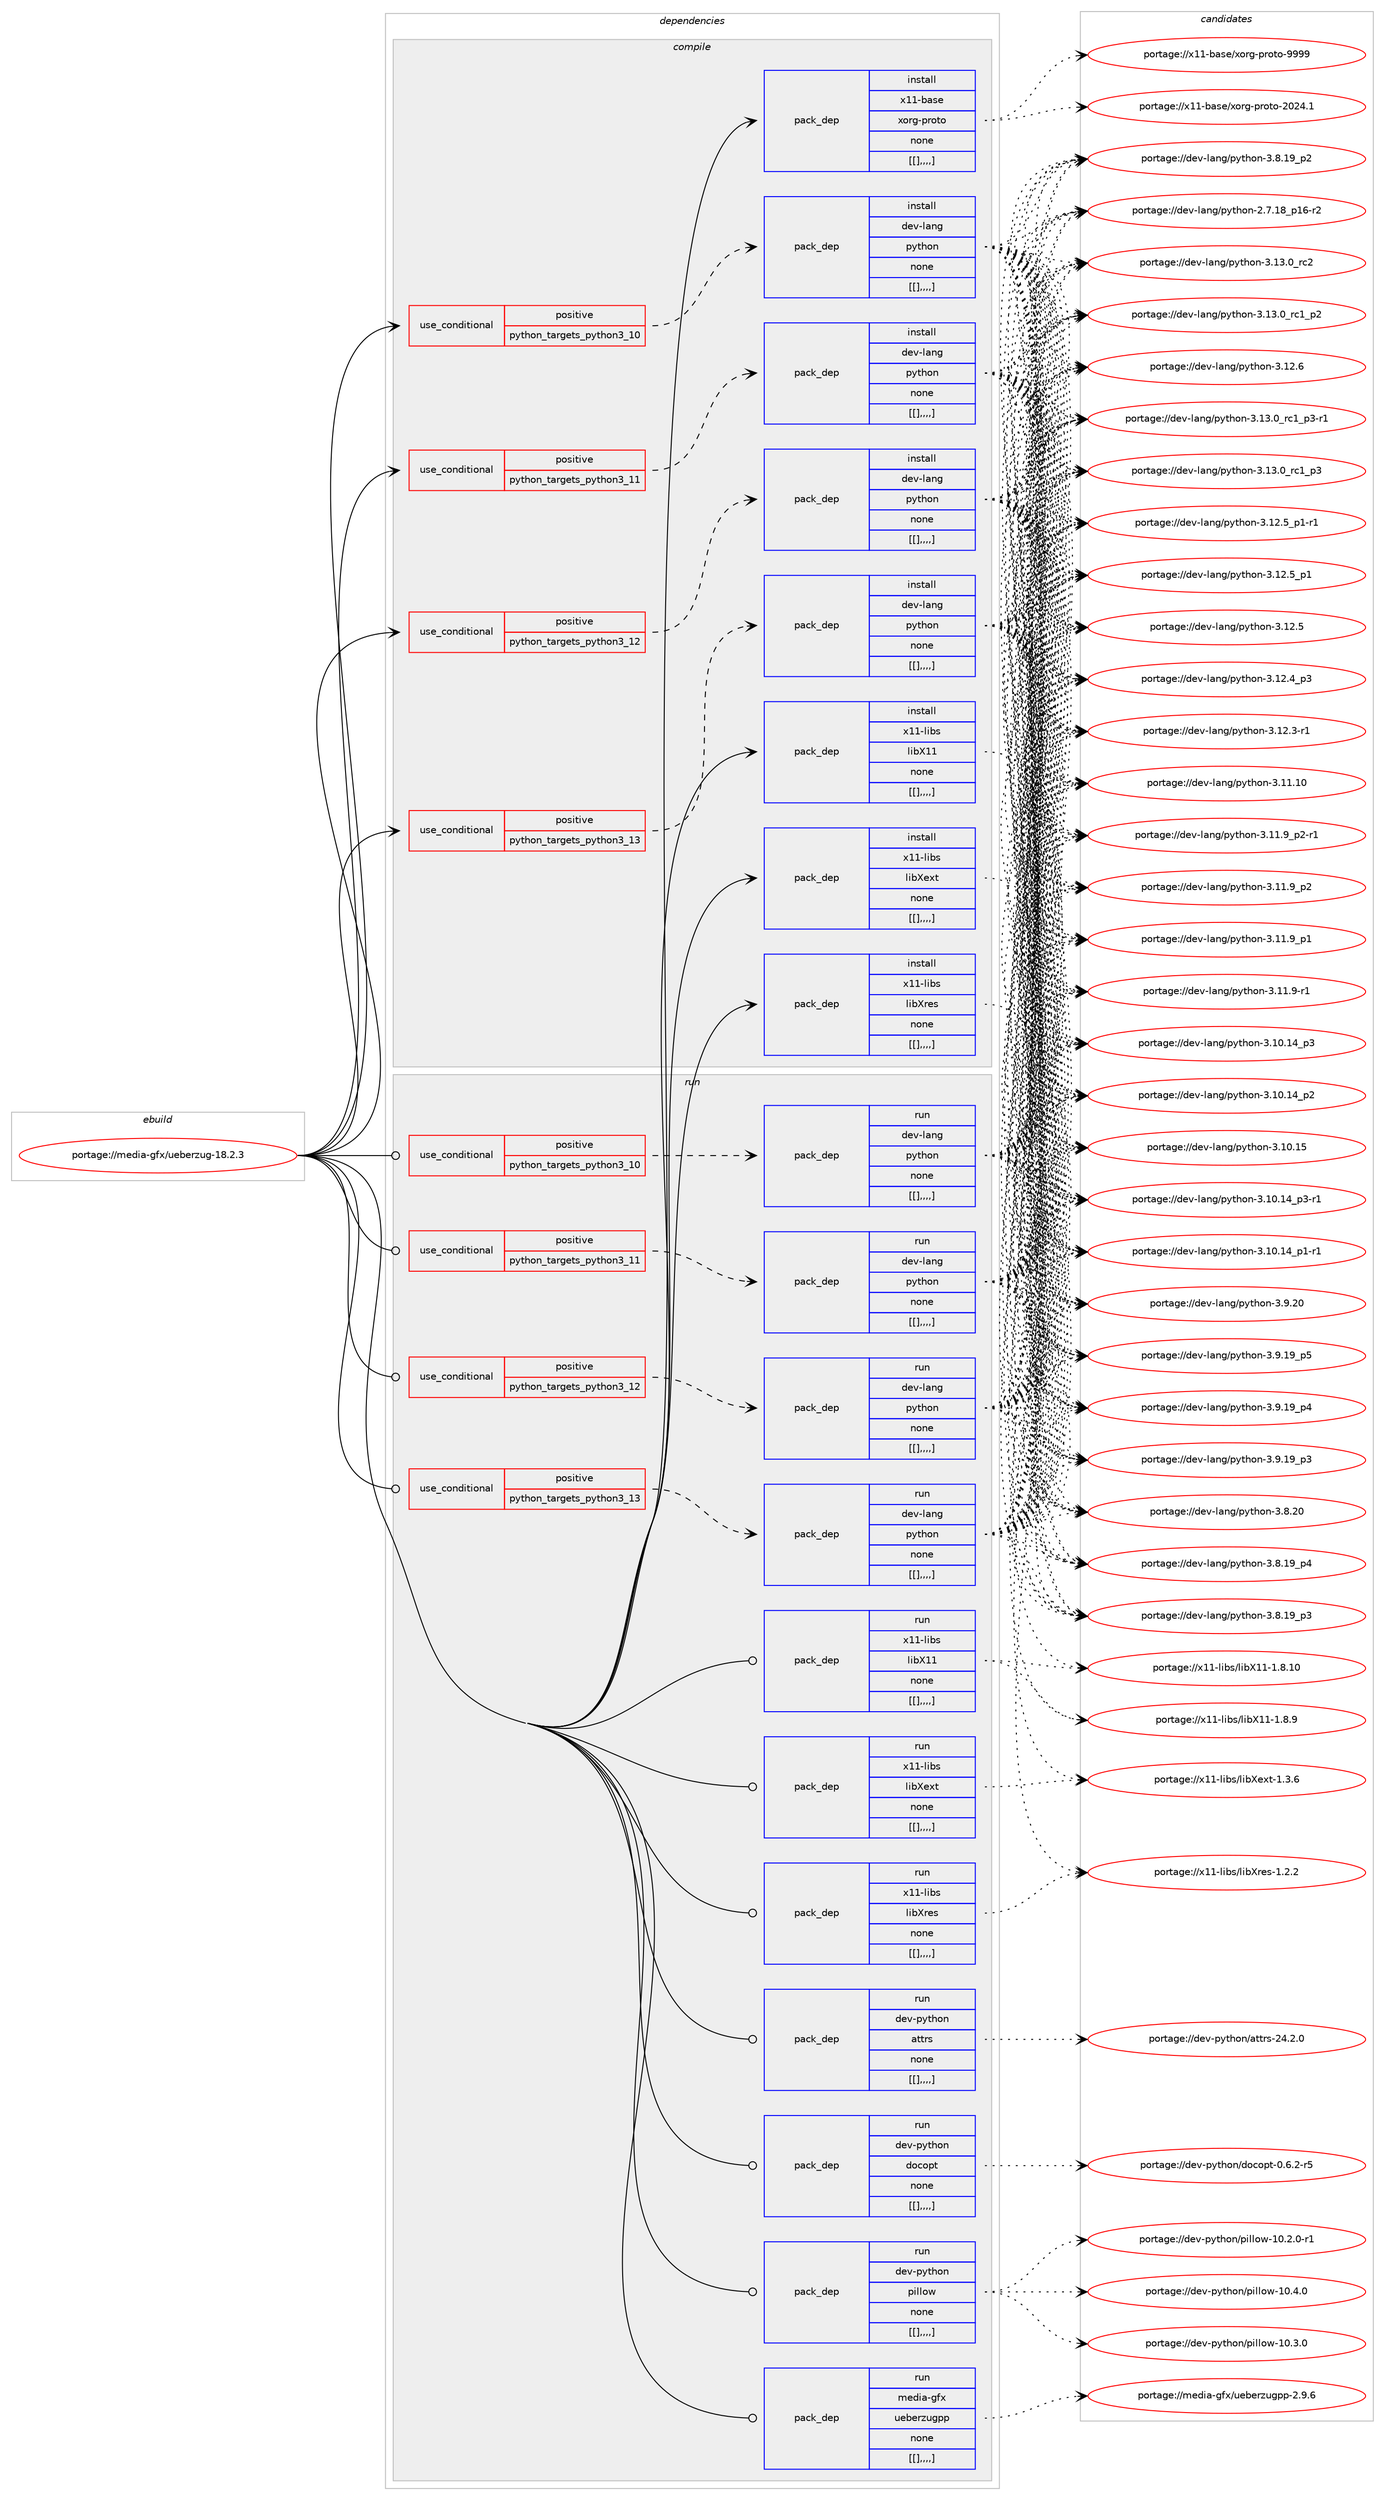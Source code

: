 digraph prolog {

# *************
# Graph options
# *************

newrank=true;
concentrate=true;
compound=true;
graph [rankdir=LR,fontname=Helvetica,fontsize=10,ranksep=1.5];#, ranksep=2.5, nodesep=0.2];
edge  [arrowhead=vee];
node  [fontname=Helvetica,fontsize=10];

# **********
# The ebuild
# **********

subgraph cluster_leftcol {
color=gray;
label=<<i>ebuild</i>>;
id [label="portage://media-gfx/ueberzug-18.2.3", color=red, width=4, href="../media-gfx/ueberzug-18.2.3.svg"];
}

# ****************
# The dependencies
# ****************

subgraph cluster_midcol {
color=gray;
label=<<i>dependencies</i>>;
subgraph cluster_compile {
fillcolor="#eeeeee";
style=filled;
label=<<i>compile</i>>;
subgraph cond77326 {
dependency310412 [label=<<TABLE BORDER="0" CELLBORDER="1" CELLSPACING="0" CELLPADDING="4"><TR><TD ROWSPAN="3" CELLPADDING="10">use_conditional</TD></TR><TR><TD>positive</TD></TR><TR><TD>python_targets_python3_10</TD></TR></TABLE>>, shape=none, color=red];
subgraph pack230563 {
dependency310413 [label=<<TABLE BORDER="0" CELLBORDER="1" CELLSPACING="0" CELLPADDING="4" WIDTH="220"><TR><TD ROWSPAN="6" CELLPADDING="30">pack_dep</TD></TR><TR><TD WIDTH="110">install</TD></TR><TR><TD>dev-lang</TD></TR><TR><TD>python</TD></TR><TR><TD>none</TD></TR><TR><TD>[[],,,,]</TD></TR></TABLE>>, shape=none, color=blue];
}
dependency310412:e -> dependency310413:w [weight=20,style="dashed",arrowhead="vee"];
}
id:e -> dependency310412:w [weight=20,style="solid",arrowhead="vee"];
subgraph cond77327 {
dependency310414 [label=<<TABLE BORDER="0" CELLBORDER="1" CELLSPACING="0" CELLPADDING="4"><TR><TD ROWSPAN="3" CELLPADDING="10">use_conditional</TD></TR><TR><TD>positive</TD></TR><TR><TD>python_targets_python3_11</TD></TR></TABLE>>, shape=none, color=red];
subgraph pack230564 {
dependency310415 [label=<<TABLE BORDER="0" CELLBORDER="1" CELLSPACING="0" CELLPADDING="4" WIDTH="220"><TR><TD ROWSPAN="6" CELLPADDING="30">pack_dep</TD></TR><TR><TD WIDTH="110">install</TD></TR><TR><TD>dev-lang</TD></TR><TR><TD>python</TD></TR><TR><TD>none</TD></TR><TR><TD>[[],,,,]</TD></TR></TABLE>>, shape=none, color=blue];
}
dependency310414:e -> dependency310415:w [weight=20,style="dashed",arrowhead="vee"];
}
id:e -> dependency310414:w [weight=20,style="solid",arrowhead="vee"];
subgraph cond77328 {
dependency310416 [label=<<TABLE BORDER="0" CELLBORDER="1" CELLSPACING="0" CELLPADDING="4"><TR><TD ROWSPAN="3" CELLPADDING="10">use_conditional</TD></TR><TR><TD>positive</TD></TR><TR><TD>python_targets_python3_12</TD></TR></TABLE>>, shape=none, color=red];
subgraph pack230565 {
dependency310417 [label=<<TABLE BORDER="0" CELLBORDER="1" CELLSPACING="0" CELLPADDING="4" WIDTH="220"><TR><TD ROWSPAN="6" CELLPADDING="30">pack_dep</TD></TR><TR><TD WIDTH="110">install</TD></TR><TR><TD>dev-lang</TD></TR><TR><TD>python</TD></TR><TR><TD>none</TD></TR><TR><TD>[[],,,,]</TD></TR></TABLE>>, shape=none, color=blue];
}
dependency310416:e -> dependency310417:w [weight=20,style="dashed",arrowhead="vee"];
}
id:e -> dependency310416:w [weight=20,style="solid",arrowhead="vee"];
subgraph cond77329 {
dependency310418 [label=<<TABLE BORDER="0" CELLBORDER="1" CELLSPACING="0" CELLPADDING="4"><TR><TD ROWSPAN="3" CELLPADDING="10">use_conditional</TD></TR><TR><TD>positive</TD></TR><TR><TD>python_targets_python3_13</TD></TR></TABLE>>, shape=none, color=red];
subgraph pack230566 {
dependency310419 [label=<<TABLE BORDER="0" CELLBORDER="1" CELLSPACING="0" CELLPADDING="4" WIDTH="220"><TR><TD ROWSPAN="6" CELLPADDING="30">pack_dep</TD></TR><TR><TD WIDTH="110">install</TD></TR><TR><TD>dev-lang</TD></TR><TR><TD>python</TD></TR><TR><TD>none</TD></TR><TR><TD>[[],,,,]</TD></TR></TABLE>>, shape=none, color=blue];
}
dependency310418:e -> dependency310419:w [weight=20,style="dashed",arrowhead="vee"];
}
id:e -> dependency310418:w [weight=20,style="solid",arrowhead="vee"];
subgraph pack230567 {
dependency310420 [label=<<TABLE BORDER="0" CELLBORDER="1" CELLSPACING="0" CELLPADDING="4" WIDTH="220"><TR><TD ROWSPAN="6" CELLPADDING="30">pack_dep</TD></TR><TR><TD WIDTH="110">install</TD></TR><TR><TD>x11-base</TD></TR><TR><TD>xorg-proto</TD></TR><TR><TD>none</TD></TR><TR><TD>[[],,,,]</TD></TR></TABLE>>, shape=none, color=blue];
}
id:e -> dependency310420:w [weight=20,style="solid",arrowhead="vee"];
subgraph pack230568 {
dependency310421 [label=<<TABLE BORDER="0" CELLBORDER="1" CELLSPACING="0" CELLPADDING="4" WIDTH="220"><TR><TD ROWSPAN="6" CELLPADDING="30">pack_dep</TD></TR><TR><TD WIDTH="110">install</TD></TR><TR><TD>x11-libs</TD></TR><TR><TD>libX11</TD></TR><TR><TD>none</TD></TR><TR><TD>[[],,,,]</TD></TR></TABLE>>, shape=none, color=blue];
}
id:e -> dependency310421:w [weight=20,style="solid",arrowhead="vee"];
subgraph pack230569 {
dependency310422 [label=<<TABLE BORDER="0" CELLBORDER="1" CELLSPACING="0" CELLPADDING="4" WIDTH="220"><TR><TD ROWSPAN="6" CELLPADDING="30">pack_dep</TD></TR><TR><TD WIDTH="110">install</TD></TR><TR><TD>x11-libs</TD></TR><TR><TD>libXext</TD></TR><TR><TD>none</TD></TR><TR><TD>[[],,,,]</TD></TR></TABLE>>, shape=none, color=blue];
}
id:e -> dependency310422:w [weight=20,style="solid",arrowhead="vee"];
subgraph pack230570 {
dependency310423 [label=<<TABLE BORDER="0" CELLBORDER="1" CELLSPACING="0" CELLPADDING="4" WIDTH="220"><TR><TD ROWSPAN="6" CELLPADDING="30">pack_dep</TD></TR><TR><TD WIDTH="110">install</TD></TR><TR><TD>x11-libs</TD></TR><TR><TD>libXres</TD></TR><TR><TD>none</TD></TR><TR><TD>[[],,,,]</TD></TR></TABLE>>, shape=none, color=blue];
}
id:e -> dependency310423:w [weight=20,style="solid",arrowhead="vee"];
}
subgraph cluster_compileandrun {
fillcolor="#eeeeee";
style=filled;
label=<<i>compile and run</i>>;
}
subgraph cluster_run {
fillcolor="#eeeeee";
style=filled;
label=<<i>run</i>>;
subgraph cond77330 {
dependency310424 [label=<<TABLE BORDER="0" CELLBORDER="1" CELLSPACING="0" CELLPADDING="4"><TR><TD ROWSPAN="3" CELLPADDING="10">use_conditional</TD></TR><TR><TD>positive</TD></TR><TR><TD>python_targets_python3_10</TD></TR></TABLE>>, shape=none, color=red];
subgraph pack230571 {
dependency310425 [label=<<TABLE BORDER="0" CELLBORDER="1" CELLSPACING="0" CELLPADDING="4" WIDTH="220"><TR><TD ROWSPAN="6" CELLPADDING="30">pack_dep</TD></TR><TR><TD WIDTH="110">run</TD></TR><TR><TD>dev-lang</TD></TR><TR><TD>python</TD></TR><TR><TD>none</TD></TR><TR><TD>[[],,,,]</TD></TR></TABLE>>, shape=none, color=blue];
}
dependency310424:e -> dependency310425:w [weight=20,style="dashed",arrowhead="vee"];
}
id:e -> dependency310424:w [weight=20,style="solid",arrowhead="odot"];
subgraph cond77331 {
dependency310426 [label=<<TABLE BORDER="0" CELLBORDER="1" CELLSPACING="0" CELLPADDING="4"><TR><TD ROWSPAN="3" CELLPADDING="10">use_conditional</TD></TR><TR><TD>positive</TD></TR><TR><TD>python_targets_python3_11</TD></TR></TABLE>>, shape=none, color=red];
subgraph pack230572 {
dependency310427 [label=<<TABLE BORDER="0" CELLBORDER="1" CELLSPACING="0" CELLPADDING="4" WIDTH="220"><TR><TD ROWSPAN="6" CELLPADDING="30">pack_dep</TD></TR><TR><TD WIDTH="110">run</TD></TR><TR><TD>dev-lang</TD></TR><TR><TD>python</TD></TR><TR><TD>none</TD></TR><TR><TD>[[],,,,]</TD></TR></TABLE>>, shape=none, color=blue];
}
dependency310426:e -> dependency310427:w [weight=20,style="dashed",arrowhead="vee"];
}
id:e -> dependency310426:w [weight=20,style="solid",arrowhead="odot"];
subgraph cond77332 {
dependency310428 [label=<<TABLE BORDER="0" CELLBORDER="1" CELLSPACING="0" CELLPADDING="4"><TR><TD ROWSPAN="3" CELLPADDING="10">use_conditional</TD></TR><TR><TD>positive</TD></TR><TR><TD>python_targets_python3_12</TD></TR></TABLE>>, shape=none, color=red];
subgraph pack230573 {
dependency310429 [label=<<TABLE BORDER="0" CELLBORDER="1" CELLSPACING="0" CELLPADDING="4" WIDTH="220"><TR><TD ROWSPAN="6" CELLPADDING="30">pack_dep</TD></TR><TR><TD WIDTH="110">run</TD></TR><TR><TD>dev-lang</TD></TR><TR><TD>python</TD></TR><TR><TD>none</TD></TR><TR><TD>[[],,,,]</TD></TR></TABLE>>, shape=none, color=blue];
}
dependency310428:e -> dependency310429:w [weight=20,style="dashed",arrowhead="vee"];
}
id:e -> dependency310428:w [weight=20,style="solid",arrowhead="odot"];
subgraph cond77333 {
dependency310430 [label=<<TABLE BORDER="0" CELLBORDER="1" CELLSPACING="0" CELLPADDING="4"><TR><TD ROWSPAN="3" CELLPADDING="10">use_conditional</TD></TR><TR><TD>positive</TD></TR><TR><TD>python_targets_python3_13</TD></TR></TABLE>>, shape=none, color=red];
subgraph pack230574 {
dependency310431 [label=<<TABLE BORDER="0" CELLBORDER="1" CELLSPACING="0" CELLPADDING="4" WIDTH="220"><TR><TD ROWSPAN="6" CELLPADDING="30">pack_dep</TD></TR><TR><TD WIDTH="110">run</TD></TR><TR><TD>dev-lang</TD></TR><TR><TD>python</TD></TR><TR><TD>none</TD></TR><TR><TD>[[],,,,]</TD></TR></TABLE>>, shape=none, color=blue];
}
dependency310430:e -> dependency310431:w [weight=20,style="dashed",arrowhead="vee"];
}
id:e -> dependency310430:w [weight=20,style="solid",arrowhead="odot"];
subgraph pack230575 {
dependency310432 [label=<<TABLE BORDER="0" CELLBORDER="1" CELLSPACING="0" CELLPADDING="4" WIDTH="220"><TR><TD ROWSPAN="6" CELLPADDING="30">pack_dep</TD></TR><TR><TD WIDTH="110">run</TD></TR><TR><TD>dev-python</TD></TR><TR><TD>attrs</TD></TR><TR><TD>none</TD></TR><TR><TD>[[],,,,]</TD></TR></TABLE>>, shape=none, color=blue];
}
id:e -> dependency310432:w [weight=20,style="solid",arrowhead="odot"];
subgraph pack230576 {
dependency310433 [label=<<TABLE BORDER="0" CELLBORDER="1" CELLSPACING="0" CELLPADDING="4" WIDTH="220"><TR><TD ROWSPAN="6" CELLPADDING="30">pack_dep</TD></TR><TR><TD WIDTH="110">run</TD></TR><TR><TD>dev-python</TD></TR><TR><TD>docopt</TD></TR><TR><TD>none</TD></TR><TR><TD>[[],,,,]</TD></TR></TABLE>>, shape=none, color=blue];
}
id:e -> dependency310433:w [weight=20,style="solid",arrowhead="odot"];
subgraph pack230577 {
dependency310434 [label=<<TABLE BORDER="0" CELLBORDER="1" CELLSPACING="0" CELLPADDING="4" WIDTH="220"><TR><TD ROWSPAN="6" CELLPADDING="30">pack_dep</TD></TR><TR><TD WIDTH="110">run</TD></TR><TR><TD>dev-python</TD></TR><TR><TD>pillow</TD></TR><TR><TD>none</TD></TR><TR><TD>[[],,,,]</TD></TR></TABLE>>, shape=none, color=blue];
}
id:e -> dependency310434:w [weight=20,style="solid",arrowhead="odot"];
subgraph pack230578 {
dependency310435 [label=<<TABLE BORDER="0" CELLBORDER="1" CELLSPACING="0" CELLPADDING="4" WIDTH="220"><TR><TD ROWSPAN="6" CELLPADDING="30">pack_dep</TD></TR><TR><TD WIDTH="110">run</TD></TR><TR><TD>x11-libs</TD></TR><TR><TD>libX11</TD></TR><TR><TD>none</TD></TR><TR><TD>[[],,,,]</TD></TR></TABLE>>, shape=none, color=blue];
}
id:e -> dependency310435:w [weight=20,style="solid",arrowhead="odot"];
subgraph pack230579 {
dependency310436 [label=<<TABLE BORDER="0" CELLBORDER="1" CELLSPACING="0" CELLPADDING="4" WIDTH="220"><TR><TD ROWSPAN="6" CELLPADDING="30">pack_dep</TD></TR><TR><TD WIDTH="110">run</TD></TR><TR><TD>x11-libs</TD></TR><TR><TD>libXext</TD></TR><TR><TD>none</TD></TR><TR><TD>[[],,,,]</TD></TR></TABLE>>, shape=none, color=blue];
}
id:e -> dependency310436:w [weight=20,style="solid",arrowhead="odot"];
subgraph pack230580 {
dependency310437 [label=<<TABLE BORDER="0" CELLBORDER="1" CELLSPACING="0" CELLPADDING="4" WIDTH="220"><TR><TD ROWSPAN="6" CELLPADDING="30">pack_dep</TD></TR><TR><TD WIDTH="110">run</TD></TR><TR><TD>x11-libs</TD></TR><TR><TD>libXres</TD></TR><TR><TD>none</TD></TR><TR><TD>[[],,,,]</TD></TR></TABLE>>, shape=none, color=blue];
}
id:e -> dependency310437:w [weight=20,style="solid",arrowhead="odot"];
subgraph pack230581 {
dependency310438 [label=<<TABLE BORDER="0" CELLBORDER="1" CELLSPACING="0" CELLPADDING="4" WIDTH="220"><TR><TD ROWSPAN="6" CELLPADDING="30">pack_dep</TD></TR><TR><TD WIDTH="110">run</TD></TR><TR><TD>media-gfx</TD></TR><TR><TD>ueberzugpp</TD></TR><TR><TD>none</TD></TR><TR><TD>[[],,,,]</TD></TR></TABLE>>, shape=none, color=blue];
}
id:e -> dependency310438:w [weight=20,style="solid",arrowhead="odot"];
}
}

# **************
# The candidates
# **************

subgraph cluster_choices {
rank=same;
color=gray;
label=<<i>candidates</i>>;

subgraph choice230563 {
color=black;
nodesep=1;
choice10010111845108971101034711212111610411111045514649514648951149950 [label="portage://dev-lang/python-3.13.0_rc2", color=red, width=4,href="../dev-lang/python-3.13.0_rc2.svg"];
choice1001011184510897110103471121211161041111104551464951464895114994995112514511449 [label="portage://dev-lang/python-3.13.0_rc1_p3-r1", color=red, width=4,href="../dev-lang/python-3.13.0_rc1_p3-r1.svg"];
choice100101118451089711010347112121116104111110455146495146489511499499511251 [label="portage://dev-lang/python-3.13.0_rc1_p3", color=red, width=4,href="../dev-lang/python-3.13.0_rc1_p3.svg"];
choice100101118451089711010347112121116104111110455146495146489511499499511250 [label="portage://dev-lang/python-3.13.0_rc1_p2", color=red, width=4,href="../dev-lang/python-3.13.0_rc1_p2.svg"];
choice10010111845108971101034711212111610411111045514649504654 [label="portage://dev-lang/python-3.12.6", color=red, width=4,href="../dev-lang/python-3.12.6.svg"];
choice1001011184510897110103471121211161041111104551464950465395112494511449 [label="portage://dev-lang/python-3.12.5_p1-r1", color=red, width=4,href="../dev-lang/python-3.12.5_p1-r1.svg"];
choice100101118451089711010347112121116104111110455146495046539511249 [label="portage://dev-lang/python-3.12.5_p1", color=red, width=4,href="../dev-lang/python-3.12.5_p1.svg"];
choice10010111845108971101034711212111610411111045514649504653 [label="portage://dev-lang/python-3.12.5", color=red, width=4,href="../dev-lang/python-3.12.5.svg"];
choice100101118451089711010347112121116104111110455146495046529511251 [label="portage://dev-lang/python-3.12.4_p3", color=red, width=4,href="../dev-lang/python-3.12.4_p3.svg"];
choice100101118451089711010347112121116104111110455146495046514511449 [label="portage://dev-lang/python-3.12.3-r1", color=red, width=4,href="../dev-lang/python-3.12.3-r1.svg"];
choice1001011184510897110103471121211161041111104551464949464948 [label="portage://dev-lang/python-3.11.10", color=red, width=4,href="../dev-lang/python-3.11.10.svg"];
choice1001011184510897110103471121211161041111104551464949465795112504511449 [label="portage://dev-lang/python-3.11.9_p2-r1", color=red, width=4,href="../dev-lang/python-3.11.9_p2-r1.svg"];
choice100101118451089711010347112121116104111110455146494946579511250 [label="portage://dev-lang/python-3.11.9_p2", color=red, width=4,href="../dev-lang/python-3.11.9_p2.svg"];
choice100101118451089711010347112121116104111110455146494946579511249 [label="portage://dev-lang/python-3.11.9_p1", color=red, width=4,href="../dev-lang/python-3.11.9_p1.svg"];
choice100101118451089711010347112121116104111110455146494946574511449 [label="portage://dev-lang/python-3.11.9-r1", color=red, width=4,href="../dev-lang/python-3.11.9-r1.svg"];
choice1001011184510897110103471121211161041111104551464948464953 [label="portage://dev-lang/python-3.10.15", color=red, width=4,href="../dev-lang/python-3.10.15.svg"];
choice100101118451089711010347112121116104111110455146494846495295112514511449 [label="portage://dev-lang/python-3.10.14_p3-r1", color=red, width=4,href="../dev-lang/python-3.10.14_p3-r1.svg"];
choice10010111845108971101034711212111610411111045514649484649529511251 [label="portage://dev-lang/python-3.10.14_p3", color=red, width=4,href="../dev-lang/python-3.10.14_p3.svg"];
choice10010111845108971101034711212111610411111045514649484649529511250 [label="portage://dev-lang/python-3.10.14_p2", color=red, width=4,href="../dev-lang/python-3.10.14_p2.svg"];
choice100101118451089711010347112121116104111110455146494846495295112494511449 [label="portage://dev-lang/python-3.10.14_p1-r1", color=red, width=4,href="../dev-lang/python-3.10.14_p1-r1.svg"];
choice10010111845108971101034711212111610411111045514657465048 [label="portage://dev-lang/python-3.9.20", color=red, width=4,href="../dev-lang/python-3.9.20.svg"];
choice100101118451089711010347112121116104111110455146574649579511253 [label="portage://dev-lang/python-3.9.19_p5", color=red, width=4,href="../dev-lang/python-3.9.19_p5.svg"];
choice100101118451089711010347112121116104111110455146574649579511252 [label="portage://dev-lang/python-3.9.19_p4", color=red, width=4,href="../dev-lang/python-3.9.19_p4.svg"];
choice100101118451089711010347112121116104111110455146574649579511251 [label="portage://dev-lang/python-3.9.19_p3", color=red, width=4,href="../dev-lang/python-3.9.19_p3.svg"];
choice10010111845108971101034711212111610411111045514656465048 [label="portage://dev-lang/python-3.8.20", color=red, width=4,href="../dev-lang/python-3.8.20.svg"];
choice100101118451089711010347112121116104111110455146564649579511252 [label="portage://dev-lang/python-3.8.19_p4", color=red, width=4,href="../dev-lang/python-3.8.19_p4.svg"];
choice100101118451089711010347112121116104111110455146564649579511251 [label="portage://dev-lang/python-3.8.19_p3", color=red, width=4,href="../dev-lang/python-3.8.19_p3.svg"];
choice100101118451089711010347112121116104111110455146564649579511250 [label="portage://dev-lang/python-3.8.19_p2", color=red, width=4,href="../dev-lang/python-3.8.19_p2.svg"];
choice100101118451089711010347112121116104111110455046554649569511249544511450 [label="portage://dev-lang/python-2.7.18_p16-r2", color=red, width=4,href="../dev-lang/python-2.7.18_p16-r2.svg"];
dependency310413:e -> choice10010111845108971101034711212111610411111045514649514648951149950:w [style=dotted,weight="100"];
dependency310413:e -> choice1001011184510897110103471121211161041111104551464951464895114994995112514511449:w [style=dotted,weight="100"];
dependency310413:e -> choice100101118451089711010347112121116104111110455146495146489511499499511251:w [style=dotted,weight="100"];
dependency310413:e -> choice100101118451089711010347112121116104111110455146495146489511499499511250:w [style=dotted,weight="100"];
dependency310413:e -> choice10010111845108971101034711212111610411111045514649504654:w [style=dotted,weight="100"];
dependency310413:e -> choice1001011184510897110103471121211161041111104551464950465395112494511449:w [style=dotted,weight="100"];
dependency310413:e -> choice100101118451089711010347112121116104111110455146495046539511249:w [style=dotted,weight="100"];
dependency310413:e -> choice10010111845108971101034711212111610411111045514649504653:w [style=dotted,weight="100"];
dependency310413:e -> choice100101118451089711010347112121116104111110455146495046529511251:w [style=dotted,weight="100"];
dependency310413:e -> choice100101118451089711010347112121116104111110455146495046514511449:w [style=dotted,weight="100"];
dependency310413:e -> choice1001011184510897110103471121211161041111104551464949464948:w [style=dotted,weight="100"];
dependency310413:e -> choice1001011184510897110103471121211161041111104551464949465795112504511449:w [style=dotted,weight="100"];
dependency310413:e -> choice100101118451089711010347112121116104111110455146494946579511250:w [style=dotted,weight="100"];
dependency310413:e -> choice100101118451089711010347112121116104111110455146494946579511249:w [style=dotted,weight="100"];
dependency310413:e -> choice100101118451089711010347112121116104111110455146494946574511449:w [style=dotted,weight="100"];
dependency310413:e -> choice1001011184510897110103471121211161041111104551464948464953:w [style=dotted,weight="100"];
dependency310413:e -> choice100101118451089711010347112121116104111110455146494846495295112514511449:w [style=dotted,weight="100"];
dependency310413:e -> choice10010111845108971101034711212111610411111045514649484649529511251:w [style=dotted,weight="100"];
dependency310413:e -> choice10010111845108971101034711212111610411111045514649484649529511250:w [style=dotted,weight="100"];
dependency310413:e -> choice100101118451089711010347112121116104111110455146494846495295112494511449:w [style=dotted,weight="100"];
dependency310413:e -> choice10010111845108971101034711212111610411111045514657465048:w [style=dotted,weight="100"];
dependency310413:e -> choice100101118451089711010347112121116104111110455146574649579511253:w [style=dotted,weight="100"];
dependency310413:e -> choice100101118451089711010347112121116104111110455146574649579511252:w [style=dotted,weight="100"];
dependency310413:e -> choice100101118451089711010347112121116104111110455146574649579511251:w [style=dotted,weight="100"];
dependency310413:e -> choice10010111845108971101034711212111610411111045514656465048:w [style=dotted,weight="100"];
dependency310413:e -> choice100101118451089711010347112121116104111110455146564649579511252:w [style=dotted,weight="100"];
dependency310413:e -> choice100101118451089711010347112121116104111110455146564649579511251:w [style=dotted,weight="100"];
dependency310413:e -> choice100101118451089711010347112121116104111110455146564649579511250:w [style=dotted,weight="100"];
dependency310413:e -> choice100101118451089711010347112121116104111110455046554649569511249544511450:w [style=dotted,weight="100"];
}
subgraph choice230564 {
color=black;
nodesep=1;
choice10010111845108971101034711212111610411111045514649514648951149950 [label="portage://dev-lang/python-3.13.0_rc2", color=red, width=4,href="../dev-lang/python-3.13.0_rc2.svg"];
choice1001011184510897110103471121211161041111104551464951464895114994995112514511449 [label="portage://dev-lang/python-3.13.0_rc1_p3-r1", color=red, width=4,href="../dev-lang/python-3.13.0_rc1_p3-r1.svg"];
choice100101118451089711010347112121116104111110455146495146489511499499511251 [label="portage://dev-lang/python-3.13.0_rc1_p3", color=red, width=4,href="../dev-lang/python-3.13.0_rc1_p3.svg"];
choice100101118451089711010347112121116104111110455146495146489511499499511250 [label="portage://dev-lang/python-3.13.0_rc1_p2", color=red, width=4,href="../dev-lang/python-3.13.0_rc1_p2.svg"];
choice10010111845108971101034711212111610411111045514649504654 [label="portage://dev-lang/python-3.12.6", color=red, width=4,href="../dev-lang/python-3.12.6.svg"];
choice1001011184510897110103471121211161041111104551464950465395112494511449 [label="portage://dev-lang/python-3.12.5_p1-r1", color=red, width=4,href="../dev-lang/python-3.12.5_p1-r1.svg"];
choice100101118451089711010347112121116104111110455146495046539511249 [label="portage://dev-lang/python-3.12.5_p1", color=red, width=4,href="../dev-lang/python-3.12.5_p1.svg"];
choice10010111845108971101034711212111610411111045514649504653 [label="portage://dev-lang/python-3.12.5", color=red, width=4,href="../dev-lang/python-3.12.5.svg"];
choice100101118451089711010347112121116104111110455146495046529511251 [label="portage://dev-lang/python-3.12.4_p3", color=red, width=4,href="../dev-lang/python-3.12.4_p3.svg"];
choice100101118451089711010347112121116104111110455146495046514511449 [label="portage://dev-lang/python-3.12.3-r1", color=red, width=4,href="../dev-lang/python-3.12.3-r1.svg"];
choice1001011184510897110103471121211161041111104551464949464948 [label="portage://dev-lang/python-3.11.10", color=red, width=4,href="../dev-lang/python-3.11.10.svg"];
choice1001011184510897110103471121211161041111104551464949465795112504511449 [label="portage://dev-lang/python-3.11.9_p2-r1", color=red, width=4,href="../dev-lang/python-3.11.9_p2-r1.svg"];
choice100101118451089711010347112121116104111110455146494946579511250 [label="portage://dev-lang/python-3.11.9_p2", color=red, width=4,href="../dev-lang/python-3.11.9_p2.svg"];
choice100101118451089711010347112121116104111110455146494946579511249 [label="portage://dev-lang/python-3.11.9_p1", color=red, width=4,href="../dev-lang/python-3.11.9_p1.svg"];
choice100101118451089711010347112121116104111110455146494946574511449 [label="portage://dev-lang/python-3.11.9-r1", color=red, width=4,href="../dev-lang/python-3.11.9-r1.svg"];
choice1001011184510897110103471121211161041111104551464948464953 [label="portage://dev-lang/python-3.10.15", color=red, width=4,href="../dev-lang/python-3.10.15.svg"];
choice100101118451089711010347112121116104111110455146494846495295112514511449 [label="portage://dev-lang/python-3.10.14_p3-r1", color=red, width=4,href="../dev-lang/python-3.10.14_p3-r1.svg"];
choice10010111845108971101034711212111610411111045514649484649529511251 [label="portage://dev-lang/python-3.10.14_p3", color=red, width=4,href="../dev-lang/python-3.10.14_p3.svg"];
choice10010111845108971101034711212111610411111045514649484649529511250 [label="portage://dev-lang/python-3.10.14_p2", color=red, width=4,href="../dev-lang/python-3.10.14_p2.svg"];
choice100101118451089711010347112121116104111110455146494846495295112494511449 [label="portage://dev-lang/python-3.10.14_p1-r1", color=red, width=4,href="../dev-lang/python-3.10.14_p1-r1.svg"];
choice10010111845108971101034711212111610411111045514657465048 [label="portage://dev-lang/python-3.9.20", color=red, width=4,href="../dev-lang/python-3.9.20.svg"];
choice100101118451089711010347112121116104111110455146574649579511253 [label="portage://dev-lang/python-3.9.19_p5", color=red, width=4,href="../dev-lang/python-3.9.19_p5.svg"];
choice100101118451089711010347112121116104111110455146574649579511252 [label="portage://dev-lang/python-3.9.19_p4", color=red, width=4,href="../dev-lang/python-3.9.19_p4.svg"];
choice100101118451089711010347112121116104111110455146574649579511251 [label="portage://dev-lang/python-3.9.19_p3", color=red, width=4,href="../dev-lang/python-3.9.19_p3.svg"];
choice10010111845108971101034711212111610411111045514656465048 [label="portage://dev-lang/python-3.8.20", color=red, width=4,href="../dev-lang/python-3.8.20.svg"];
choice100101118451089711010347112121116104111110455146564649579511252 [label="portage://dev-lang/python-3.8.19_p4", color=red, width=4,href="../dev-lang/python-3.8.19_p4.svg"];
choice100101118451089711010347112121116104111110455146564649579511251 [label="portage://dev-lang/python-3.8.19_p3", color=red, width=4,href="../dev-lang/python-3.8.19_p3.svg"];
choice100101118451089711010347112121116104111110455146564649579511250 [label="portage://dev-lang/python-3.8.19_p2", color=red, width=4,href="../dev-lang/python-3.8.19_p2.svg"];
choice100101118451089711010347112121116104111110455046554649569511249544511450 [label="portage://dev-lang/python-2.7.18_p16-r2", color=red, width=4,href="../dev-lang/python-2.7.18_p16-r2.svg"];
dependency310415:e -> choice10010111845108971101034711212111610411111045514649514648951149950:w [style=dotted,weight="100"];
dependency310415:e -> choice1001011184510897110103471121211161041111104551464951464895114994995112514511449:w [style=dotted,weight="100"];
dependency310415:e -> choice100101118451089711010347112121116104111110455146495146489511499499511251:w [style=dotted,weight="100"];
dependency310415:e -> choice100101118451089711010347112121116104111110455146495146489511499499511250:w [style=dotted,weight="100"];
dependency310415:e -> choice10010111845108971101034711212111610411111045514649504654:w [style=dotted,weight="100"];
dependency310415:e -> choice1001011184510897110103471121211161041111104551464950465395112494511449:w [style=dotted,weight="100"];
dependency310415:e -> choice100101118451089711010347112121116104111110455146495046539511249:w [style=dotted,weight="100"];
dependency310415:e -> choice10010111845108971101034711212111610411111045514649504653:w [style=dotted,weight="100"];
dependency310415:e -> choice100101118451089711010347112121116104111110455146495046529511251:w [style=dotted,weight="100"];
dependency310415:e -> choice100101118451089711010347112121116104111110455146495046514511449:w [style=dotted,weight="100"];
dependency310415:e -> choice1001011184510897110103471121211161041111104551464949464948:w [style=dotted,weight="100"];
dependency310415:e -> choice1001011184510897110103471121211161041111104551464949465795112504511449:w [style=dotted,weight="100"];
dependency310415:e -> choice100101118451089711010347112121116104111110455146494946579511250:w [style=dotted,weight="100"];
dependency310415:e -> choice100101118451089711010347112121116104111110455146494946579511249:w [style=dotted,weight="100"];
dependency310415:e -> choice100101118451089711010347112121116104111110455146494946574511449:w [style=dotted,weight="100"];
dependency310415:e -> choice1001011184510897110103471121211161041111104551464948464953:w [style=dotted,weight="100"];
dependency310415:e -> choice100101118451089711010347112121116104111110455146494846495295112514511449:w [style=dotted,weight="100"];
dependency310415:e -> choice10010111845108971101034711212111610411111045514649484649529511251:w [style=dotted,weight="100"];
dependency310415:e -> choice10010111845108971101034711212111610411111045514649484649529511250:w [style=dotted,weight="100"];
dependency310415:e -> choice100101118451089711010347112121116104111110455146494846495295112494511449:w [style=dotted,weight="100"];
dependency310415:e -> choice10010111845108971101034711212111610411111045514657465048:w [style=dotted,weight="100"];
dependency310415:e -> choice100101118451089711010347112121116104111110455146574649579511253:w [style=dotted,weight="100"];
dependency310415:e -> choice100101118451089711010347112121116104111110455146574649579511252:w [style=dotted,weight="100"];
dependency310415:e -> choice100101118451089711010347112121116104111110455146574649579511251:w [style=dotted,weight="100"];
dependency310415:e -> choice10010111845108971101034711212111610411111045514656465048:w [style=dotted,weight="100"];
dependency310415:e -> choice100101118451089711010347112121116104111110455146564649579511252:w [style=dotted,weight="100"];
dependency310415:e -> choice100101118451089711010347112121116104111110455146564649579511251:w [style=dotted,weight="100"];
dependency310415:e -> choice100101118451089711010347112121116104111110455146564649579511250:w [style=dotted,weight="100"];
dependency310415:e -> choice100101118451089711010347112121116104111110455046554649569511249544511450:w [style=dotted,weight="100"];
}
subgraph choice230565 {
color=black;
nodesep=1;
choice10010111845108971101034711212111610411111045514649514648951149950 [label="portage://dev-lang/python-3.13.0_rc2", color=red, width=4,href="../dev-lang/python-3.13.0_rc2.svg"];
choice1001011184510897110103471121211161041111104551464951464895114994995112514511449 [label="portage://dev-lang/python-3.13.0_rc1_p3-r1", color=red, width=4,href="../dev-lang/python-3.13.0_rc1_p3-r1.svg"];
choice100101118451089711010347112121116104111110455146495146489511499499511251 [label="portage://dev-lang/python-3.13.0_rc1_p3", color=red, width=4,href="../dev-lang/python-3.13.0_rc1_p3.svg"];
choice100101118451089711010347112121116104111110455146495146489511499499511250 [label="portage://dev-lang/python-3.13.0_rc1_p2", color=red, width=4,href="../dev-lang/python-3.13.0_rc1_p2.svg"];
choice10010111845108971101034711212111610411111045514649504654 [label="portage://dev-lang/python-3.12.6", color=red, width=4,href="../dev-lang/python-3.12.6.svg"];
choice1001011184510897110103471121211161041111104551464950465395112494511449 [label="portage://dev-lang/python-3.12.5_p1-r1", color=red, width=4,href="../dev-lang/python-3.12.5_p1-r1.svg"];
choice100101118451089711010347112121116104111110455146495046539511249 [label="portage://dev-lang/python-3.12.5_p1", color=red, width=4,href="../dev-lang/python-3.12.5_p1.svg"];
choice10010111845108971101034711212111610411111045514649504653 [label="portage://dev-lang/python-3.12.5", color=red, width=4,href="../dev-lang/python-3.12.5.svg"];
choice100101118451089711010347112121116104111110455146495046529511251 [label="portage://dev-lang/python-3.12.4_p3", color=red, width=4,href="../dev-lang/python-3.12.4_p3.svg"];
choice100101118451089711010347112121116104111110455146495046514511449 [label="portage://dev-lang/python-3.12.3-r1", color=red, width=4,href="../dev-lang/python-3.12.3-r1.svg"];
choice1001011184510897110103471121211161041111104551464949464948 [label="portage://dev-lang/python-3.11.10", color=red, width=4,href="../dev-lang/python-3.11.10.svg"];
choice1001011184510897110103471121211161041111104551464949465795112504511449 [label="portage://dev-lang/python-3.11.9_p2-r1", color=red, width=4,href="../dev-lang/python-3.11.9_p2-r1.svg"];
choice100101118451089711010347112121116104111110455146494946579511250 [label="portage://dev-lang/python-3.11.9_p2", color=red, width=4,href="../dev-lang/python-3.11.9_p2.svg"];
choice100101118451089711010347112121116104111110455146494946579511249 [label="portage://dev-lang/python-3.11.9_p1", color=red, width=4,href="../dev-lang/python-3.11.9_p1.svg"];
choice100101118451089711010347112121116104111110455146494946574511449 [label="portage://dev-lang/python-3.11.9-r1", color=red, width=4,href="../dev-lang/python-3.11.9-r1.svg"];
choice1001011184510897110103471121211161041111104551464948464953 [label="portage://dev-lang/python-3.10.15", color=red, width=4,href="../dev-lang/python-3.10.15.svg"];
choice100101118451089711010347112121116104111110455146494846495295112514511449 [label="portage://dev-lang/python-3.10.14_p3-r1", color=red, width=4,href="../dev-lang/python-3.10.14_p3-r1.svg"];
choice10010111845108971101034711212111610411111045514649484649529511251 [label="portage://dev-lang/python-3.10.14_p3", color=red, width=4,href="../dev-lang/python-3.10.14_p3.svg"];
choice10010111845108971101034711212111610411111045514649484649529511250 [label="portage://dev-lang/python-3.10.14_p2", color=red, width=4,href="../dev-lang/python-3.10.14_p2.svg"];
choice100101118451089711010347112121116104111110455146494846495295112494511449 [label="portage://dev-lang/python-3.10.14_p1-r1", color=red, width=4,href="../dev-lang/python-3.10.14_p1-r1.svg"];
choice10010111845108971101034711212111610411111045514657465048 [label="portage://dev-lang/python-3.9.20", color=red, width=4,href="../dev-lang/python-3.9.20.svg"];
choice100101118451089711010347112121116104111110455146574649579511253 [label="portage://dev-lang/python-3.9.19_p5", color=red, width=4,href="../dev-lang/python-3.9.19_p5.svg"];
choice100101118451089711010347112121116104111110455146574649579511252 [label="portage://dev-lang/python-3.9.19_p4", color=red, width=4,href="../dev-lang/python-3.9.19_p4.svg"];
choice100101118451089711010347112121116104111110455146574649579511251 [label="portage://dev-lang/python-3.9.19_p3", color=red, width=4,href="../dev-lang/python-3.9.19_p3.svg"];
choice10010111845108971101034711212111610411111045514656465048 [label="portage://dev-lang/python-3.8.20", color=red, width=4,href="../dev-lang/python-3.8.20.svg"];
choice100101118451089711010347112121116104111110455146564649579511252 [label="portage://dev-lang/python-3.8.19_p4", color=red, width=4,href="../dev-lang/python-3.8.19_p4.svg"];
choice100101118451089711010347112121116104111110455146564649579511251 [label="portage://dev-lang/python-3.8.19_p3", color=red, width=4,href="../dev-lang/python-3.8.19_p3.svg"];
choice100101118451089711010347112121116104111110455146564649579511250 [label="portage://dev-lang/python-3.8.19_p2", color=red, width=4,href="../dev-lang/python-3.8.19_p2.svg"];
choice100101118451089711010347112121116104111110455046554649569511249544511450 [label="portage://dev-lang/python-2.7.18_p16-r2", color=red, width=4,href="../dev-lang/python-2.7.18_p16-r2.svg"];
dependency310417:e -> choice10010111845108971101034711212111610411111045514649514648951149950:w [style=dotted,weight="100"];
dependency310417:e -> choice1001011184510897110103471121211161041111104551464951464895114994995112514511449:w [style=dotted,weight="100"];
dependency310417:e -> choice100101118451089711010347112121116104111110455146495146489511499499511251:w [style=dotted,weight="100"];
dependency310417:e -> choice100101118451089711010347112121116104111110455146495146489511499499511250:w [style=dotted,weight="100"];
dependency310417:e -> choice10010111845108971101034711212111610411111045514649504654:w [style=dotted,weight="100"];
dependency310417:e -> choice1001011184510897110103471121211161041111104551464950465395112494511449:w [style=dotted,weight="100"];
dependency310417:e -> choice100101118451089711010347112121116104111110455146495046539511249:w [style=dotted,weight="100"];
dependency310417:e -> choice10010111845108971101034711212111610411111045514649504653:w [style=dotted,weight="100"];
dependency310417:e -> choice100101118451089711010347112121116104111110455146495046529511251:w [style=dotted,weight="100"];
dependency310417:e -> choice100101118451089711010347112121116104111110455146495046514511449:w [style=dotted,weight="100"];
dependency310417:e -> choice1001011184510897110103471121211161041111104551464949464948:w [style=dotted,weight="100"];
dependency310417:e -> choice1001011184510897110103471121211161041111104551464949465795112504511449:w [style=dotted,weight="100"];
dependency310417:e -> choice100101118451089711010347112121116104111110455146494946579511250:w [style=dotted,weight="100"];
dependency310417:e -> choice100101118451089711010347112121116104111110455146494946579511249:w [style=dotted,weight="100"];
dependency310417:e -> choice100101118451089711010347112121116104111110455146494946574511449:w [style=dotted,weight="100"];
dependency310417:e -> choice1001011184510897110103471121211161041111104551464948464953:w [style=dotted,weight="100"];
dependency310417:e -> choice100101118451089711010347112121116104111110455146494846495295112514511449:w [style=dotted,weight="100"];
dependency310417:e -> choice10010111845108971101034711212111610411111045514649484649529511251:w [style=dotted,weight="100"];
dependency310417:e -> choice10010111845108971101034711212111610411111045514649484649529511250:w [style=dotted,weight="100"];
dependency310417:e -> choice100101118451089711010347112121116104111110455146494846495295112494511449:w [style=dotted,weight="100"];
dependency310417:e -> choice10010111845108971101034711212111610411111045514657465048:w [style=dotted,weight="100"];
dependency310417:e -> choice100101118451089711010347112121116104111110455146574649579511253:w [style=dotted,weight="100"];
dependency310417:e -> choice100101118451089711010347112121116104111110455146574649579511252:w [style=dotted,weight="100"];
dependency310417:e -> choice100101118451089711010347112121116104111110455146574649579511251:w [style=dotted,weight="100"];
dependency310417:e -> choice10010111845108971101034711212111610411111045514656465048:w [style=dotted,weight="100"];
dependency310417:e -> choice100101118451089711010347112121116104111110455146564649579511252:w [style=dotted,weight="100"];
dependency310417:e -> choice100101118451089711010347112121116104111110455146564649579511251:w [style=dotted,weight="100"];
dependency310417:e -> choice100101118451089711010347112121116104111110455146564649579511250:w [style=dotted,weight="100"];
dependency310417:e -> choice100101118451089711010347112121116104111110455046554649569511249544511450:w [style=dotted,weight="100"];
}
subgraph choice230566 {
color=black;
nodesep=1;
choice10010111845108971101034711212111610411111045514649514648951149950 [label="portage://dev-lang/python-3.13.0_rc2", color=red, width=4,href="../dev-lang/python-3.13.0_rc2.svg"];
choice1001011184510897110103471121211161041111104551464951464895114994995112514511449 [label="portage://dev-lang/python-3.13.0_rc1_p3-r1", color=red, width=4,href="../dev-lang/python-3.13.0_rc1_p3-r1.svg"];
choice100101118451089711010347112121116104111110455146495146489511499499511251 [label="portage://dev-lang/python-3.13.0_rc1_p3", color=red, width=4,href="../dev-lang/python-3.13.0_rc1_p3.svg"];
choice100101118451089711010347112121116104111110455146495146489511499499511250 [label="portage://dev-lang/python-3.13.0_rc1_p2", color=red, width=4,href="../dev-lang/python-3.13.0_rc1_p2.svg"];
choice10010111845108971101034711212111610411111045514649504654 [label="portage://dev-lang/python-3.12.6", color=red, width=4,href="../dev-lang/python-3.12.6.svg"];
choice1001011184510897110103471121211161041111104551464950465395112494511449 [label="portage://dev-lang/python-3.12.5_p1-r1", color=red, width=4,href="../dev-lang/python-3.12.5_p1-r1.svg"];
choice100101118451089711010347112121116104111110455146495046539511249 [label="portage://dev-lang/python-3.12.5_p1", color=red, width=4,href="../dev-lang/python-3.12.5_p1.svg"];
choice10010111845108971101034711212111610411111045514649504653 [label="portage://dev-lang/python-3.12.5", color=red, width=4,href="../dev-lang/python-3.12.5.svg"];
choice100101118451089711010347112121116104111110455146495046529511251 [label="portage://dev-lang/python-3.12.4_p3", color=red, width=4,href="../dev-lang/python-3.12.4_p3.svg"];
choice100101118451089711010347112121116104111110455146495046514511449 [label="portage://dev-lang/python-3.12.3-r1", color=red, width=4,href="../dev-lang/python-3.12.3-r1.svg"];
choice1001011184510897110103471121211161041111104551464949464948 [label="portage://dev-lang/python-3.11.10", color=red, width=4,href="../dev-lang/python-3.11.10.svg"];
choice1001011184510897110103471121211161041111104551464949465795112504511449 [label="portage://dev-lang/python-3.11.9_p2-r1", color=red, width=4,href="../dev-lang/python-3.11.9_p2-r1.svg"];
choice100101118451089711010347112121116104111110455146494946579511250 [label="portage://dev-lang/python-3.11.9_p2", color=red, width=4,href="../dev-lang/python-3.11.9_p2.svg"];
choice100101118451089711010347112121116104111110455146494946579511249 [label="portage://dev-lang/python-3.11.9_p1", color=red, width=4,href="../dev-lang/python-3.11.9_p1.svg"];
choice100101118451089711010347112121116104111110455146494946574511449 [label="portage://dev-lang/python-3.11.9-r1", color=red, width=4,href="../dev-lang/python-3.11.9-r1.svg"];
choice1001011184510897110103471121211161041111104551464948464953 [label="portage://dev-lang/python-3.10.15", color=red, width=4,href="../dev-lang/python-3.10.15.svg"];
choice100101118451089711010347112121116104111110455146494846495295112514511449 [label="portage://dev-lang/python-3.10.14_p3-r1", color=red, width=4,href="../dev-lang/python-3.10.14_p3-r1.svg"];
choice10010111845108971101034711212111610411111045514649484649529511251 [label="portage://dev-lang/python-3.10.14_p3", color=red, width=4,href="../dev-lang/python-3.10.14_p3.svg"];
choice10010111845108971101034711212111610411111045514649484649529511250 [label="portage://dev-lang/python-3.10.14_p2", color=red, width=4,href="../dev-lang/python-3.10.14_p2.svg"];
choice100101118451089711010347112121116104111110455146494846495295112494511449 [label="portage://dev-lang/python-3.10.14_p1-r1", color=red, width=4,href="../dev-lang/python-3.10.14_p1-r1.svg"];
choice10010111845108971101034711212111610411111045514657465048 [label="portage://dev-lang/python-3.9.20", color=red, width=4,href="../dev-lang/python-3.9.20.svg"];
choice100101118451089711010347112121116104111110455146574649579511253 [label="portage://dev-lang/python-3.9.19_p5", color=red, width=4,href="../dev-lang/python-3.9.19_p5.svg"];
choice100101118451089711010347112121116104111110455146574649579511252 [label="portage://dev-lang/python-3.9.19_p4", color=red, width=4,href="../dev-lang/python-3.9.19_p4.svg"];
choice100101118451089711010347112121116104111110455146574649579511251 [label="portage://dev-lang/python-3.9.19_p3", color=red, width=4,href="../dev-lang/python-3.9.19_p3.svg"];
choice10010111845108971101034711212111610411111045514656465048 [label="portage://dev-lang/python-3.8.20", color=red, width=4,href="../dev-lang/python-3.8.20.svg"];
choice100101118451089711010347112121116104111110455146564649579511252 [label="portage://dev-lang/python-3.8.19_p4", color=red, width=4,href="../dev-lang/python-3.8.19_p4.svg"];
choice100101118451089711010347112121116104111110455146564649579511251 [label="portage://dev-lang/python-3.8.19_p3", color=red, width=4,href="../dev-lang/python-3.8.19_p3.svg"];
choice100101118451089711010347112121116104111110455146564649579511250 [label="portage://dev-lang/python-3.8.19_p2", color=red, width=4,href="../dev-lang/python-3.8.19_p2.svg"];
choice100101118451089711010347112121116104111110455046554649569511249544511450 [label="portage://dev-lang/python-2.7.18_p16-r2", color=red, width=4,href="../dev-lang/python-2.7.18_p16-r2.svg"];
dependency310419:e -> choice10010111845108971101034711212111610411111045514649514648951149950:w [style=dotted,weight="100"];
dependency310419:e -> choice1001011184510897110103471121211161041111104551464951464895114994995112514511449:w [style=dotted,weight="100"];
dependency310419:e -> choice100101118451089711010347112121116104111110455146495146489511499499511251:w [style=dotted,weight="100"];
dependency310419:e -> choice100101118451089711010347112121116104111110455146495146489511499499511250:w [style=dotted,weight="100"];
dependency310419:e -> choice10010111845108971101034711212111610411111045514649504654:w [style=dotted,weight="100"];
dependency310419:e -> choice1001011184510897110103471121211161041111104551464950465395112494511449:w [style=dotted,weight="100"];
dependency310419:e -> choice100101118451089711010347112121116104111110455146495046539511249:w [style=dotted,weight="100"];
dependency310419:e -> choice10010111845108971101034711212111610411111045514649504653:w [style=dotted,weight="100"];
dependency310419:e -> choice100101118451089711010347112121116104111110455146495046529511251:w [style=dotted,weight="100"];
dependency310419:e -> choice100101118451089711010347112121116104111110455146495046514511449:w [style=dotted,weight="100"];
dependency310419:e -> choice1001011184510897110103471121211161041111104551464949464948:w [style=dotted,weight="100"];
dependency310419:e -> choice1001011184510897110103471121211161041111104551464949465795112504511449:w [style=dotted,weight="100"];
dependency310419:e -> choice100101118451089711010347112121116104111110455146494946579511250:w [style=dotted,weight="100"];
dependency310419:e -> choice100101118451089711010347112121116104111110455146494946579511249:w [style=dotted,weight="100"];
dependency310419:e -> choice100101118451089711010347112121116104111110455146494946574511449:w [style=dotted,weight="100"];
dependency310419:e -> choice1001011184510897110103471121211161041111104551464948464953:w [style=dotted,weight="100"];
dependency310419:e -> choice100101118451089711010347112121116104111110455146494846495295112514511449:w [style=dotted,weight="100"];
dependency310419:e -> choice10010111845108971101034711212111610411111045514649484649529511251:w [style=dotted,weight="100"];
dependency310419:e -> choice10010111845108971101034711212111610411111045514649484649529511250:w [style=dotted,weight="100"];
dependency310419:e -> choice100101118451089711010347112121116104111110455146494846495295112494511449:w [style=dotted,weight="100"];
dependency310419:e -> choice10010111845108971101034711212111610411111045514657465048:w [style=dotted,weight="100"];
dependency310419:e -> choice100101118451089711010347112121116104111110455146574649579511253:w [style=dotted,weight="100"];
dependency310419:e -> choice100101118451089711010347112121116104111110455146574649579511252:w [style=dotted,weight="100"];
dependency310419:e -> choice100101118451089711010347112121116104111110455146574649579511251:w [style=dotted,weight="100"];
dependency310419:e -> choice10010111845108971101034711212111610411111045514656465048:w [style=dotted,weight="100"];
dependency310419:e -> choice100101118451089711010347112121116104111110455146564649579511252:w [style=dotted,weight="100"];
dependency310419:e -> choice100101118451089711010347112121116104111110455146564649579511251:w [style=dotted,weight="100"];
dependency310419:e -> choice100101118451089711010347112121116104111110455146564649579511250:w [style=dotted,weight="100"];
dependency310419:e -> choice100101118451089711010347112121116104111110455046554649569511249544511450:w [style=dotted,weight="100"];
}
subgraph choice230567 {
color=black;
nodesep=1;
choice120494945989711510147120111114103451121141111161114557575757 [label="portage://x11-base/xorg-proto-9999", color=red, width=4,href="../x11-base/xorg-proto-9999.svg"];
choice1204949459897115101471201111141034511211411111611145504850524649 [label="portage://x11-base/xorg-proto-2024.1", color=red, width=4,href="../x11-base/xorg-proto-2024.1.svg"];
dependency310420:e -> choice120494945989711510147120111114103451121141111161114557575757:w [style=dotted,weight="100"];
dependency310420:e -> choice1204949459897115101471201111141034511211411111611145504850524649:w [style=dotted,weight="100"];
}
subgraph choice230568 {
color=black;
nodesep=1;
choice12049494510810598115471081059888494945494656464948 [label="portage://x11-libs/libX11-1.8.10", color=red, width=4,href="../x11-libs/libX11-1.8.10.svg"];
choice120494945108105981154710810598884949454946564657 [label="portage://x11-libs/libX11-1.8.9", color=red, width=4,href="../x11-libs/libX11-1.8.9.svg"];
dependency310421:e -> choice12049494510810598115471081059888494945494656464948:w [style=dotted,weight="100"];
dependency310421:e -> choice120494945108105981154710810598884949454946564657:w [style=dotted,weight="100"];
}
subgraph choice230569 {
color=black;
nodesep=1;
choice12049494510810598115471081059888101120116454946514654 [label="portage://x11-libs/libXext-1.3.6", color=red, width=4,href="../x11-libs/libXext-1.3.6.svg"];
dependency310422:e -> choice12049494510810598115471081059888101120116454946514654:w [style=dotted,weight="100"];
}
subgraph choice230570 {
color=black;
nodesep=1;
choice12049494510810598115471081059888114101115454946504650 [label="portage://x11-libs/libXres-1.2.2", color=red, width=4,href="../x11-libs/libXres-1.2.2.svg"];
dependency310423:e -> choice12049494510810598115471081059888114101115454946504650:w [style=dotted,weight="100"];
}
subgraph choice230571 {
color=black;
nodesep=1;
choice10010111845108971101034711212111610411111045514649514648951149950 [label="portage://dev-lang/python-3.13.0_rc2", color=red, width=4,href="../dev-lang/python-3.13.0_rc2.svg"];
choice1001011184510897110103471121211161041111104551464951464895114994995112514511449 [label="portage://dev-lang/python-3.13.0_rc1_p3-r1", color=red, width=4,href="../dev-lang/python-3.13.0_rc1_p3-r1.svg"];
choice100101118451089711010347112121116104111110455146495146489511499499511251 [label="portage://dev-lang/python-3.13.0_rc1_p3", color=red, width=4,href="../dev-lang/python-3.13.0_rc1_p3.svg"];
choice100101118451089711010347112121116104111110455146495146489511499499511250 [label="portage://dev-lang/python-3.13.0_rc1_p2", color=red, width=4,href="../dev-lang/python-3.13.0_rc1_p2.svg"];
choice10010111845108971101034711212111610411111045514649504654 [label="portage://dev-lang/python-3.12.6", color=red, width=4,href="../dev-lang/python-3.12.6.svg"];
choice1001011184510897110103471121211161041111104551464950465395112494511449 [label="portage://dev-lang/python-3.12.5_p1-r1", color=red, width=4,href="../dev-lang/python-3.12.5_p1-r1.svg"];
choice100101118451089711010347112121116104111110455146495046539511249 [label="portage://dev-lang/python-3.12.5_p1", color=red, width=4,href="../dev-lang/python-3.12.5_p1.svg"];
choice10010111845108971101034711212111610411111045514649504653 [label="portage://dev-lang/python-3.12.5", color=red, width=4,href="../dev-lang/python-3.12.5.svg"];
choice100101118451089711010347112121116104111110455146495046529511251 [label="portage://dev-lang/python-3.12.4_p3", color=red, width=4,href="../dev-lang/python-3.12.4_p3.svg"];
choice100101118451089711010347112121116104111110455146495046514511449 [label="portage://dev-lang/python-3.12.3-r1", color=red, width=4,href="../dev-lang/python-3.12.3-r1.svg"];
choice1001011184510897110103471121211161041111104551464949464948 [label="portage://dev-lang/python-3.11.10", color=red, width=4,href="../dev-lang/python-3.11.10.svg"];
choice1001011184510897110103471121211161041111104551464949465795112504511449 [label="portage://dev-lang/python-3.11.9_p2-r1", color=red, width=4,href="../dev-lang/python-3.11.9_p2-r1.svg"];
choice100101118451089711010347112121116104111110455146494946579511250 [label="portage://dev-lang/python-3.11.9_p2", color=red, width=4,href="../dev-lang/python-3.11.9_p2.svg"];
choice100101118451089711010347112121116104111110455146494946579511249 [label="portage://dev-lang/python-3.11.9_p1", color=red, width=4,href="../dev-lang/python-3.11.9_p1.svg"];
choice100101118451089711010347112121116104111110455146494946574511449 [label="portage://dev-lang/python-3.11.9-r1", color=red, width=4,href="../dev-lang/python-3.11.9-r1.svg"];
choice1001011184510897110103471121211161041111104551464948464953 [label="portage://dev-lang/python-3.10.15", color=red, width=4,href="../dev-lang/python-3.10.15.svg"];
choice100101118451089711010347112121116104111110455146494846495295112514511449 [label="portage://dev-lang/python-3.10.14_p3-r1", color=red, width=4,href="../dev-lang/python-3.10.14_p3-r1.svg"];
choice10010111845108971101034711212111610411111045514649484649529511251 [label="portage://dev-lang/python-3.10.14_p3", color=red, width=4,href="../dev-lang/python-3.10.14_p3.svg"];
choice10010111845108971101034711212111610411111045514649484649529511250 [label="portage://dev-lang/python-3.10.14_p2", color=red, width=4,href="../dev-lang/python-3.10.14_p2.svg"];
choice100101118451089711010347112121116104111110455146494846495295112494511449 [label="portage://dev-lang/python-3.10.14_p1-r1", color=red, width=4,href="../dev-lang/python-3.10.14_p1-r1.svg"];
choice10010111845108971101034711212111610411111045514657465048 [label="portage://dev-lang/python-3.9.20", color=red, width=4,href="../dev-lang/python-3.9.20.svg"];
choice100101118451089711010347112121116104111110455146574649579511253 [label="portage://dev-lang/python-3.9.19_p5", color=red, width=4,href="../dev-lang/python-3.9.19_p5.svg"];
choice100101118451089711010347112121116104111110455146574649579511252 [label="portage://dev-lang/python-3.9.19_p4", color=red, width=4,href="../dev-lang/python-3.9.19_p4.svg"];
choice100101118451089711010347112121116104111110455146574649579511251 [label="portage://dev-lang/python-3.9.19_p3", color=red, width=4,href="../dev-lang/python-3.9.19_p3.svg"];
choice10010111845108971101034711212111610411111045514656465048 [label="portage://dev-lang/python-3.8.20", color=red, width=4,href="../dev-lang/python-3.8.20.svg"];
choice100101118451089711010347112121116104111110455146564649579511252 [label="portage://dev-lang/python-3.8.19_p4", color=red, width=4,href="../dev-lang/python-3.8.19_p4.svg"];
choice100101118451089711010347112121116104111110455146564649579511251 [label="portage://dev-lang/python-3.8.19_p3", color=red, width=4,href="../dev-lang/python-3.8.19_p3.svg"];
choice100101118451089711010347112121116104111110455146564649579511250 [label="portage://dev-lang/python-3.8.19_p2", color=red, width=4,href="../dev-lang/python-3.8.19_p2.svg"];
choice100101118451089711010347112121116104111110455046554649569511249544511450 [label="portage://dev-lang/python-2.7.18_p16-r2", color=red, width=4,href="../dev-lang/python-2.7.18_p16-r2.svg"];
dependency310425:e -> choice10010111845108971101034711212111610411111045514649514648951149950:w [style=dotted,weight="100"];
dependency310425:e -> choice1001011184510897110103471121211161041111104551464951464895114994995112514511449:w [style=dotted,weight="100"];
dependency310425:e -> choice100101118451089711010347112121116104111110455146495146489511499499511251:w [style=dotted,weight="100"];
dependency310425:e -> choice100101118451089711010347112121116104111110455146495146489511499499511250:w [style=dotted,weight="100"];
dependency310425:e -> choice10010111845108971101034711212111610411111045514649504654:w [style=dotted,weight="100"];
dependency310425:e -> choice1001011184510897110103471121211161041111104551464950465395112494511449:w [style=dotted,weight="100"];
dependency310425:e -> choice100101118451089711010347112121116104111110455146495046539511249:w [style=dotted,weight="100"];
dependency310425:e -> choice10010111845108971101034711212111610411111045514649504653:w [style=dotted,weight="100"];
dependency310425:e -> choice100101118451089711010347112121116104111110455146495046529511251:w [style=dotted,weight="100"];
dependency310425:e -> choice100101118451089711010347112121116104111110455146495046514511449:w [style=dotted,weight="100"];
dependency310425:e -> choice1001011184510897110103471121211161041111104551464949464948:w [style=dotted,weight="100"];
dependency310425:e -> choice1001011184510897110103471121211161041111104551464949465795112504511449:w [style=dotted,weight="100"];
dependency310425:e -> choice100101118451089711010347112121116104111110455146494946579511250:w [style=dotted,weight="100"];
dependency310425:e -> choice100101118451089711010347112121116104111110455146494946579511249:w [style=dotted,weight="100"];
dependency310425:e -> choice100101118451089711010347112121116104111110455146494946574511449:w [style=dotted,weight="100"];
dependency310425:e -> choice1001011184510897110103471121211161041111104551464948464953:w [style=dotted,weight="100"];
dependency310425:e -> choice100101118451089711010347112121116104111110455146494846495295112514511449:w [style=dotted,weight="100"];
dependency310425:e -> choice10010111845108971101034711212111610411111045514649484649529511251:w [style=dotted,weight="100"];
dependency310425:e -> choice10010111845108971101034711212111610411111045514649484649529511250:w [style=dotted,weight="100"];
dependency310425:e -> choice100101118451089711010347112121116104111110455146494846495295112494511449:w [style=dotted,weight="100"];
dependency310425:e -> choice10010111845108971101034711212111610411111045514657465048:w [style=dotted,weight="100"];
dependency310425:e -> choice100101118451089711010347112121116104111110455146574649579511253:w [style=dotted,weight="100"];
dependency310425:e -> choice100101118451089711010347112121116104111110455146574649579511252:w [style=dotted,weight="100"];
dependency310425:e -> choice100101118451089711010347112121116104111110455146574649579511251:w [style=dotted,weight="100"];
dependency310425:e -> choice10010111845108971101034711212111610411111045514656465048:w [style=dotted,weight="100"];
dependency310425:e -> choice100101118451089711010347112121116104111110455146564649579511252:w [style=dotted,weight="100"];
dependency310425:e -> choice100101118451089711010347112121116104111110455146564649579511251:w [style=dotted,weight="100"];
dependency310425:e -> choice100101118451089711010347112121116104111110455146564649579511250:w [style=dotted,weight="100"];
dependency310425:e -> choice100101118451089711010347112121116104111110455046554649569511249544511450:w [style=dotted,weight="100"];
}
subgraph choice230572 {
color=black;
nodesep=1;
choice10010111845108971101034711212111610411111045514649514648951149950 [label="portage://dev-lang/python-3.13.0_rc2", color=red, width=4,href="../dev-lang/python-3.13.0_rc2.svg"];
choice1001011184510897110103471121211161041111104551464951464895114994995112514511449 [label="portage://dev-lang/python-3.13.0_rc1_p3-r1", color=red, width=4,href="../dev-lang/python-3.13.0_rc1_p3-r1.svg"];
choice100101118451089711010347112121116104111110455146495146489511499499511251 [label="portage://dev-lang/python-3.13.0_rc1_p3", color=red, width=4,href="../dev-lang/python-3.13.0_rc1_p3.svg"];
choice100101118451089711010347112121116104111110455146495146489511499499511250 [label="portage://dev-lang/python-3.13.0_rc1_p2", color=red, width=4,href="../dev-lang/python-3.13.0_rc1_p2.svg"];
choice10010111845108971101034711212111610411111045514649504654 [label="portage://dev-lang/python-3.12.6", color=red, width=4,href="../dev-lang/python-3.12.6.svg"];
choice1001011184510897110103471121211161041111104551464950465395112494511449 [label="portage://dev-lang/python-3.12.5_p1-r1", color=red, width=4,href="../dev-lang/python-3.12.5_p1-r1.svg"];
choice100101118451089711010347112121116104111110455146495046539511249 [label="portage://dev-lang/python-3.12.5_p1", color=red, width=4,href="../dev-lang/python-3.12.5_p1.svg"];
choice10010111845108971101034711212111610411111045514649504653 [label="portage://dev-lang/python-3.12.5", color=red, width=4,href="../dev-lang/python-3.12.5.svg"];
choice100101118451089711010347112121116104111110455146495046529511251 [label="portage://dev-lang/python-3.12.4_p3", color=red, width=4,href="../dev-lang/python-3.12.4_p3.svg"];
choice100101118451089711010347112121116104111110455146495046514511449 [label="portage://dev-lang/python-3.12.3-r1", color=red, width=4,href="../dev-lang/python-3.12.3-r1.svg"];
choice1001011184510897110103471121211161041111104551464949464948 [label="portage://dev-lang/python-3.11.10", color=red, width=4,href="../dev-lang/python-3.11.10.svg"];
choice1001011184510897110103471121211161041111104551464949465795112504511449 [label="portage://dev-lang/python-3.11.9_p2-r1", color=red, width=4,href="../dev-lang/python-3.11.9_p2-r1.svg"];
choice100101118451089711010347112121116104111110455146494946579511250 [label="portage://dev-lang/python-3.11.9_p2", color=red, width=4,href="../dev-lang/python-3.11.9_p2.svg"];
choice100101118451089711010347112121116104111110455146494946579511249 [label="portage://dev-lang/python-3.11.9_p1", color=red, width=4,href="../dev-lang/python-3.11.9_p1.svg"];
choice100101118451089711010347112121116104111110455146494946574511449 [label="portage://dev-lang/python-3.11.9-r1", color=red, width=4,href="../dev-lang/python-3.11.9-r1.svg"];
choice1001011184510897110103471121211161041111104551464948464953 [label="portage://dev-lang/python-3.10.15", color=red, width=4,href="../dev-lang/python-3.10.15.svg"];
choice100101118451089711010347112121116104111110455146494846495295112514511449 [label="portage://dev-lang/python-3.10.14_p3-r1", color=red, width=4,href="../dev-lang/python-3.10.14_p3-r1.svg"];
choice10010111845108971101034711212111610411111045514649484649529511251 [label="portage://dev-lang/python-3.10.14_p3", color=red, width=4,href="../dev-lang/python-3.10.14_p3.svg"];
choice10010111845108971101034711212111610411111045514649484649529511250 [label="portage://dev-lang/python-3.10.14_p2", color=red, width=4,href="../dev-lang/python-3.10.14_p2.svg"];
choice100101118451089711010347112121116104111110455146494846495295112494511449 [label="portage://dev-lang/python-3.10.14_p1-r1", color=red, width=4,href="../dev-lang/python-3.10.14_p1-r1.svg"];
choice10010111845108971101034711212111610411111045514657465048 [label="portage://dev-lang/python-3.9.20", color=red, width=4,href="../dev-lang/python-3.9.20.svg"];
choice100101118451089711010347112121116104111110455146574649579511253 [label="portage://dev-lang/python-3.9.19_p5", color=red, width=4,href="../dev-lang/python-3.9.19_p5.svg"];
choice100101118451089711010347112121116104111110455146574649579511252 [label="portage://dev-lang/python-3.9.19_p4", color=red, width=4,href="../dev-lang/python-3.9.19_p4.svg"];
choice100101118451089711010347112121116104111110455146574649579511251 [label="portage://dev-lang/python-3.9.19_p3", color=red, width=4,href="../dev-lang/python-3.9.19_p3.svg"];
choice10010111845108971101034711212111610411111045514656465048 [label="portage://dev-lang/python-3.8.20", color=red, width=4,href="../dev-lang/python-3.8.20.svg"];
choice100101118451089711010347112121116104111110455146564649579511252 [label="portage://dev-lang/python-3.8.19_p4", color=red, width=4,href="../dev-lang/python-3.8.19_p4.svg"];
choice100101118451089711010347112121116104111110455146564649579511251 [label="portage://dev-lang/python-3.8.19_p3", color=red, width=4,href="../dev-lang/python-3.8.19_p3.svg"];
choice100101118451089711010347112121116104111110455146564649579511250 [label="portage://dev-lang/python-3.8.19_p2", color=red, width=4,href="../dev-lang/python-3.8.19_p2.svg"];
choice100101118451089711010347112121116104111110455046554649569511249544511450 [label="portage://dev-lang/python-2.7.18_p16-r2", color=red, width=4,href="../dev-lang/python-2.7.18_p16-r2.svg"];
dependency310427:e -> choice10010111845108971101034711212111610411111045514649514648951149950:w [style=dotted,weight="100"];
dependency310427:e -> choice1001011184510897110103471121211161041111104551464951464895114994995112514511449:w [style=dotted,weight="100"];
dependency310427:e -> choice100101118451089711010347112121116104111110455146495146489511499499511251:w [style=dotted,weight="100"];
dependency310427:e -> choice100101118451089711010347112121116104111110455146495146489511499499511250:w [style=dotted,weight="100"];
dependency310427:e -> choice10010111845108971101034711212111610411111045514649504654:w [style=dotted,weight="100"];
dependency310427:e -> choice1001011184510897110103471121211161041111104551464950465395112494511449:w [style=dotted,weight="100"];
dependency310427:e -> choice100101118451089711010347112121116104111110455146495046539511249:w [style=dotted,weight="100"];
dependency310427:e -> choice10010111845108971101034711212111610411111045514649504653:w [style=dotted,weight="100"];
dependency310427:e -> choice100101118451089711010347112121116104111110455146495046529511251:w [style=dotted,weight="100"];
dependency310427:e -> choice100101118451089711010347112121116104111110455146495046514511449:w [style=dotted,weight="100"];
dependency310427:e -> choice1001011184510897110103471121211161041111104551464949464948:w [style=dotted,weight="100"];
dependency310427:e -> choice1001011184510897110103471121211161041111104551464949465795112504511449:w [style=dotted,weight="100"];
dependency310427:e -> choice100101118451089711010347112121116104111110455146494946579511250:w [style=dotted,weight="100"];
dependency310427:e -> choice100101118451089711010347112121116104111110455146494946579511249:w [style=dotted,weight="100"];
dependency310427:e -> choice100101118451089711010347112121116104111110455146494946574511449:w [style=dotted,weight="100"];
dependency310427:e -> choice1001011184510897110103471121211161041111104551464948464953:w [style=dotted,weight="100"];
dependency310427:e -> choice100101118451089711010347112121116104111110455146494846495295112514511449:w [style=dotted,weight="100"];
dependency310427:e -> choice10010111845108971101034711212111610411111045514649484649529511251:w [style=dotted,weight="100"];
dependency310427:e -> choice10010111845108971101034711212111610411111045514649484649529511250:w [style=dotted,weight="100"];
dependency310427:e -> choice100101118451089711010347112121116104111110455146494846495295112494511449:w [style=dotted,weight="100"];
dependency310427:e -> choice10010111845108971101034711212111610411111045514657465048:w [style=dotted,weight="100"];
dependency310427:e -> choice100101118451089711010347112121116104111110455146574649579511253:w [style=dotted,weight="100"];
dependency310427:e -> choice100101118451089711010347112121116104111110455146574649579511252:w [style=dotted,weight="100"];
dependency310427:e -> choice100101118451089711010347112121116104111110455146574649579511251:w [style=dotted,weight="100"];
dependency310427:e -> choice10010111845108971101034711212111610411111045514656465048:w [style=dotted,weight="100"];
dependency310427:e -> choice100101118451089711010347112121116104111110455146564649579511252:w [style=dotted,weight="100"];
dependency310427:e -> choice100101118451089711010347112121116104111110455146564649579511251:w [style=dotted,weight="100"];
dependency310427:e -> choice100101118451089711010347112121116104111110455146564649579511250:w [style=dotted,weight="100"];
dependency310427:e -> choice100101118451089711010347112121116104111110455046554649569511249544511450:w [style=dotted,weight="100"];
}
subgraph choice230573 {
color=black;
nodesep=1;
choice10010111845108971101034711212111610411111045514649514648951149950 [label="portage://dev-lang/python-3.13.0_rc2", color=red, width=4,href="../dev-lang/python-3.13.0_rc2.svg"];
choice1001011184510897110103471121211161041111104551464951464895114994995112514511449 [label="portage://dev-lang/python-3.13.0_rc1_p3-r1", color=red, width=4,href="../dev-lang/python-3.13.0_rc1_p3-r1.svg"];
choice100101118451089711010347112121116104111110455146495146489511499499511251 [label="portage://dev-lang/python-3.13.0_rc1_p3", color=red, width=4,href="../dev-lang/python-3.13.0_rc1_p3.svg"];
choice100101118451089711010347112121116104111110455146495146489511499499511250 [label="portage://dev-lang/python-3.13.0_rc1_p2", color=red, width=4,href="../dev-lang/python-3.13.0_rc1_p2.svg"];
choice10010111845108971101034711212111610411111045514649504654 [label="portage://dev-lang/python-3.12.6", color=red, width=4,href="../dev-lang/python-3.12.6.svg"];
choice1001011184510897110103471121211161041111104551464950465395112494511449 [label="portage://dev-lang/python-3.12.5_p1-r1", color=red, width=4,href="../dev-lang/python-3.12.5_p1-r1.svg"];
choice100101118451089711010347112121116104111110455146495046539511249 [label="portage://dev-lang/python-3.12.5_p1", color=red, width=4,href="../dev-lang/python-3.12.5_p1.svg"];
choice10010111845108971101034711212111610411111045514649504653 [label="portage://dev-lang/python-3.12.5", color=red, width=4,href="../dev-lang/python-3.12.5.svg"];
choice100101118451089711010347112121116104111110455146495046529511251 [label="portage://dev-lang/python-3.12.4_p3", color=red, width=4,href="../dev-lang/python-3.12.4_p3.svg"];
choice100101118451089711010347112121116104111110455146495046514511449 [label="portage://dev-lang/python-3.12.3-r1", color=red, width=4,href="../dev-lang/python-3.12.3-r1.svg"];
choice1001011184510897110103471121211161041111104551464949464948 [label="portage://dev-lang/python-3.11.10", color=red, width=4,href="../dev-lang/python-3.11.10.svg"];
choice1001011184510897110103471121211161041111104551464949465795112504511449 [label="portage://dev-lang/python-3.11.9_p2-r1", color=red, width=4,href="../dev-lang/python-3.11.9_p2-r1.svg"];
choice100101118451089711010347112121116104111110455146494946579511250 [label="portage://dev-lang/python-3.11.9_p2", color=red, width=4,href="../dev-lang/python-3.11.9_p2.svg"];
choice100101118451089711010347112121116104111110455146494946579511249 [label="portage://dev-lang/python-3.11.9_p1", color=red, width=4,href="../dev-lang/python-3.11.9_p1.svg"];
choice100101118451089711010347112121116104111110455146494946574511449 [label="portage://dev-lang/python-3.11.9-r1", color=red, width=4,href="../dev-lang/python-3.11.9-r1.svg"];
choice1001011184510897110103471121211161041111104551464948464953 [label="portage://dev-lang/python-3.10.15", color=red, width=4,href="../dev-lang/python-3.10.15.svg"];
choice100101118451089711010347112121116104111110455146494846495295112514511449 [label="portage://dev-lang/python-3.10.14_p3-r1", color=red, width=4,href="../dev-lang/python-3.10.14_p3-r1.svg"];
choice10010111845108971101034711212111610411111045514649484649529511251 [label="portage://dev-lang/python-3.10.14_p3", color=red, width=4,href="../dev-lang/python-3.10.14_p3.svg"];
choice10010111845108971101034711212111610411111045514649484649529511250 [label="portage://dev-lang/python-3.10.14_p2", color=red, width=4,href="../dev-lang/python-3.10.14_p2.svg"];
choice100101118451089711010347112121116104111110455146494846495295112494511449 [label="portage://dev-lang/python-3.10.14_p1-r1", color=red, width=4,href="../dev-lang/python-3.10.14_p1-r1.svg"];
choice10010111845108971101034711212111610411111045514657465048 [label="portage://dev-lang/python-3.9.20", color=red, width=4,href="../dev-lang/python-3.9.20.svg"];
choice100101118451089711010347112121116104111110455146574649579511253 [label="portage://dev-lang/python-3.9.19_p5", color=red, width=4,href="../dev-lang/python-3.9.19_p5.svg"];
choice100101118451089711010347112121116104111110455146574649579511252 [label="portage://dev-lang/python-3.9.19_p4", color=red, width=4,href="../dev-lang/python-3.9.19_p4.svg"];
choice100101118451089711010347112121116104111110455146574649579511251 [label="portage://dev-lang/python-3.9.19_p3", color=red, width=4,href="../dev-lang/python-3.9.19_p3.svg"];
choice10010111845108971101034711212111610411111045514656465048 [label="portage://dev-lang/python-3.8.20", color=red, width=4,href="../dev-lang/python-3.8.20.svg"];
choice100101118451089711010347112121116104111110455146564649579511252 [label="portage://dev-lang/python-3.8.19_p4", color=red, width=4,href="../dev-lang/python-3.8.19_p4.svg"];
choice100101118451089711010347112121116104111110455146564649579511251 [label="portage://dev-lang/python-3.8.19_p3", color=red, width=4,href="../dev-lang/python-3.8.19_p3.svg"];
choice100101118451089711010347112121116104111110455146564649579511250 [label="portage://dev-lang/python-3.8.19_p2", color=red, width=4,href="../dev-lang/python-3.8.19_p2.svg"];
choice100101118451089711010347112121116104111110455046554649569511249544511450 [label="portage://dev-lang/python-2.7.18_p16-r2", color=red, width=4,href="../dev-lang/python-2.7.18_p16-r2.svg"];
dependency310429:e -> choice10010111845108971101034711212111610411111045514649514648951149950:w [style=dotted,weight="100"];
dependency310429:e -> choice1001011184510897110103471121211161041111104551464951464895114994995112514511449:w [style=dotted,weight="100"];
dependency310429:e -> choice100101118451089711010347112121116104111110455146495146489511499499511251:w [style=dotted,weight="100"];
dependency310429:e -> choice100101118451089711010347112121116104111110455146495146489511499499511250:w [style=dotted,weight="100"];
dependency310429:e -> choice10010111845108971101034711212111610411111045514649504654:w [style=dotted,weight="100"];
dependency310429:e -> choice1001011184510897110103471121211161041111104551464950465395112494511449:w [style=dotted,weight="100"];
dependency310429:e -> choice100101118451089711010347112121116104111110455146495046539511249:w [style=dotted,weight="100"];
dependency310429:e -> choice10010111845108971101034711212111610411111045514649504653:w [style=dotted,weight="100"];
dependency310429:e -> choice100101118451089711010347112121116104111110455146495046529511251:w [style=dotted,weight="100"];
dependency310429:e -> choice100101118451089711010347112121116104111110455146495046514511449:w [style=dotted,weight="100"];
dependency310429:e -> choice1001011184510897110103471121211161041111104551464949464948:w [style=dotted,weight="100"];
dependency310429:e -> choice1001011184510897110103471121211161041111104551464949465795112504511449:w [style=dotted,weight="100"];
dependency310429:e -> choice100101118451089711010347112121116104111110455146494946579511250:w [style=dotted,weight="100"];
dependency310429:e -> choice100101118451089711010347112121116104111110455146494946579511249:w [style=dotted,weight="100"];
dependency310429:e -> choice100101118451089711010347112121116104111110455146494946574511449:w [style=dotted,weight="100"];
dependency310429:e -> choice1001011184510897110103471121211161041111104551464948464953:w [style=dotted,weight="100"];
dependency310429:e -> choice100101118451089711010347112121116104111110455146494846495295112514511449:w [style=dotted,weight="100"];
dependency310429:e -> choice10010111845108971101034711212111610411111045514649484649529511251:w [style=dotted,weight="100"];
dependency310429:e -> choice10010111845108971101034711212111610411111045514649484649529511250:w [style=dotted,weight="100"];
dependency310429:e -> choice100101118451089711010347112121116104111110455146494846495295112494511449:w [style=dotted,weight="100"];
dependency310429:e -> choice10010111845108971101034711212111610411111045514657465048:w [style=dotted,weight="100"];
dependency310429:e -> choice100101118451089711010347112121116104111110455146574649579511253:w [style=dotted,weight="100"];
dependency310429:e -> choice100101118451089711010347112121116104111110455146574649579511252:w [style=dotted,weight="100"];
dependency310429:e -> choice100101118451089711010347112121116104111110455146574649579511251:w [style=dotted,weight="100"];
dependency310429:e -> choice10010111845108971101034711212111610411111045514656465048:w [style=dotted,weight="100"];
dependency310429:e -> choice100101118451089711010347112121116104111110455146564649579511252:w [style=dotted,weight="100"];
dependency310429:e -> choice100101118451089711010347112121116104111110455146564649579511251:w [style=dotted,weight="100"];
dependency310429:e -> choice100101118451089711010347112121116104111110455146564649579511250:w [style=dotted,weight="100"];
dependency310429:e -> choice100101118451089711010347112121116104111110455046554649569511249544511450:w [style=dotted,weight="100"];
}
subgraph choice230574 {
color=black;
nodesep=1;
choice10010111845108971101034711212111610411111045514649514648951149950 [label="portage://dev-lang/python-3.13.0_rc2", color=red, width=4,href="../dev-lang/python-3.13.0_rc2.svg"];
choice1001011184510897110103471121211161041111104551464951464895114994995112514511449 [label="portage://dev-lang/python-3.13.0_rc1_p3-r1", color=red, width=4,href="../dev-lang/python-3.13.0_rc1_p3-r1.svg"];
choice100101118451089711010347112121116104111110455146495146489511499499511251 [label="portage://dev-lang/python-3.13.0_rc1_p3", color=red, width=4,href="../dev-lang/python-3.13.0_rc1_p3.svg"];
choice100101118451089711010347112121116104111110455146495146489511499499511250 [label="portage://dev-lang/python-3.13.0_rc1_p2", color=red, width=4,href="../dev-lang/python-3.13.0_rc1_p2.svg"];
choice10010111845108971101034711212111610411111045514649504654 [label="portage://dev-lang/python-3.12.6", color=red, width=4,href="../dev-lang/python-3.12.6.svg"];
choice1001011184510897110103471121211161041111104551464950465395112494511449 [label="portage://dev-lang/python-3.12.5_p1-r1", color=red, width=4,href="../dev-lang/python-3.12.5_p1-r1.svg"];
choice100101118451089711010347112121116104111110455146495046539511249 [label="portage://dev-lang/python-3.12.5_p1", color=red, width=4,href="../dev-lang/python-3.12.5_p1.svg"];
choice10010111845108971101034711212111610411111045514649504653 [label="portage://dev-lang/python-3.12.5", color=red, width=4,href="../dev-lang/python-3.12.5.svg"];
choice100101118451089711010347112121116104111110455146495046529511251 [label="portage://dev-lang/python-3.12.4_p3", color=red, width=4,href="../dev-lang/python-3.12.4_p3.svg"];
choice100101118451089711010347112121116104111110455146495046514511449 [label="portage://dev-lang/python-3.12.3-r1", color=red, width=4,href="../dev-lang/python-3.12.3-r1.svg"];
choice1001011184510897110103471121211161041111104551464949464948 [label="portage://dev-lang/python-3.11.10", color=red, width=4,href="../dev-lang/python-3.11.10.svg"];
choice1001011184510897110103471121211161041111104551464949465795112504511449 [label="portage://dev-lang/python-3.11.9_p2-r1", color=red, width=4,href="../dev-lang/python-3.11.9_p2-r1.svg"];
choice100101118451089711010347112121116104111110455146494946579511250 [label="portage://dev-lang/python-3.11.9_p2", color=red, width=4,href="../dev-lang/python-3.11.9_p2.svg"];
choice100101118451089711010347112121116104111110455146494946579511249 [label="portage://dev-lang/python-3.11.9_p1", color=red, width=4,href="../dev-lang/python-3.11.9_p1.svg"];
choice100101118451089711010347112121116104111110455146494946574511449 [label="portage://dev-lang/python-3.11.9-r1", color=red, width=4,href="../dev-lang/python-3.11.9-r1.svg"];
choice1001011184510897110103471121211161041111104551464948464953 [label="portage://dev-lang/python-3.10.15", color=red, width=4,href="../dev-lang/python-3.10.15.svg"];
choice100101118451089711010347112121116104111110455146494846495295112514511449 [label="portage://dev-lang/python-3.10.14_p3-r1", color=red, width=4,href="../dev-lang/python-3.10.14_p3-r1.svg"];
choice10010111845108971101034711212111610411111045514649484649529511251 [label="portage://dev-lang/python-3.10.14_p3", color=red, width=4,href="../dev-lang/python-3.10.14_p3.svg"];
choice10010111845108971101034711212111610411111045514649484649529511250 [label="portage://dev-lang/python-3.10.14_p2", color=red, width=4,href="../dev-lang/python-3.10.14_p2.svg"];
choice100101118451089711010347112121116104111110455146494846495295112494511449 [label="portage://dev-lang/python-3.10.14_p1-r1", color=red, width=4,href="../dev-lang/python-3.10.14_p1-r1.svg"];
choice10010111845108971101034711212111610411111045514657465048 [label="portage://dev-lang/python-3.9.20", color=red, width=4,href="../dev-lang/python-3.9.20.svg"];
choice100101118451089711010347112121116104111110455146574649579511253 [label="portage://dev-lang/python-3.9.19_p5", color=red, width=4,href="../dev-lang/python-3.9.19_p5.svg"];
choice100101118451089711010347112121116104111110455146574649579511252 [label="portage://dev-lang/python-3.9.19_p4", color=red, width=4,href="../dev-lang/python-3.9.19_p4.svg"];
choice100101118451089711010347112121116104111110455146574649579511251 [label="portage://dev-lang/python-3.9.19_p3", color=red, width=4,href="../dev-lang/python-3.9.19_p3.svg"];
choice10010111845108971101034711212111610411111045514656465048 [label="portage://dev-lang/python-3.8.20", color=red, width=4,href="../dev-lang/python-3.8.20.svg"];
choice100101118451089711010347112121116104111110455146564649579511252 [label="portage://dev-lang/python-3.8.19_p4", color=red, width=4,href="../dev-lang/python-3.8.19_p4.svg"];
choice100101118451089711010347112121116104111110455146564649579511251 [label="portage://dev-lang/python-3.8.19_p3", color=red, width=4,href="../dev-lang/python-3.8.19_p3.svg"];
choice100101118451089711010347112121116104111110455146564649579511250 [label="portage://dev-lang/python-3.8.19_p2", color=red, width=4,href="../dev-lang/python-3.8.19_p2.svg"];
choice100101118451089711010347112121116104111110455046554649569511249544511450 [label="portage://dev-lang/python-2.7.18_p16-r2", color=red, width=4,href="../dev-lang/python-2.7.18_p16-r2.svg"];
dependency310431:e -> choice10010111845108971101034711212111610411111045514649514648951149950:w [style=dotted,weight="100"];
dependency310431:e -> choice1001011184510897110103471121211161041111104551464951464895114994995112514511449:w [style=dotted,weight="100"];
dependency310431:e -> choice100101118451089711010347112121116104111110455146495146489511499499511251:w [style=dotted,weight="100"];
dependency310431:e -> choice100101118451089711010347112121116104111110455146495146489511499499511250:w [style=dotted,weight="100"];
dependency310431:e -> choice10010111845108971101034711212111610411111045514649504654:w [style=dotted,weight="100"];
dependency310431:e -> choice1001011184510897110103471121211161041111104551464950465395112494511449:w [style=dotted,weight="100"];
dependency310431:e -> choice100101118451089711010347112121116104111110455146495046539511249:w [style=dotted,weight="100"];
dependency310431:e -> choice10010111845108971101034711212111610411111045514649504653:w [style=dotted,weight="100"];
dependency310431:e -> choice100101118451089711010347112121116104111110455146495046529511251:w [style=dotted,weight="100"];
dependency310431:e -> choice100101118451089711010347112121116104111110455146495046514511449:w [style=dotted,weight="100"];
dependency310431:e -> choice1001011184510897110103471121211161041111104551464949464948:w [style=dotted,weight="100"];
dependency310431:e -> choice1001011184510897110103471121211161041111104551464949465795112504511449:w [style=dotted,weight="100"];
dependency310431:e -> choice100101118451089711010347112121116104111110455146494946579511250:w [style=dotted,weight="100"];
dependency310431:e -> choice100101118451089711010347112121116104111110455146494946579511249:w [style=dotted,weight="100"];
dependency310431:e -> choice100101118451089711010347112121116104111110455146494946574511449:w [style=dotted,weight="100"];
dependency310431:e -> choice1001011184510897110103471121211161041111104551464948464953:w [style=dotted,weight="100"];
dependency310431:e -> choice100101118451089711010347112121116104111110455146494846495295112514511449:w [style=dotted,weight="100"];
dependency310431:e -> choice10010111845108971101034711212111610411111045514649484649529511251:w [style=dotted,weight="100"];
dependency310431:e -> choice10010111845108971101034711212111610411111045514649484649529511250:w [style=dotted,weight="100"];
dependency310431:e -> choice100101118451089711010347112121116104111110455146494846495295112494511449:w [style=dotted,weight="100"];
dependency310431:e -> choice10010111845108971101034711212111610411111045514657465048:w [style=dotted,weight="100"];
dependency310431:e -> choice100101118451089711010347112121116104111110455146574649579511253:w [style=dotted,weight="100"];
dependency310431:e -> choice100101118451089711010347112121116104111110455146574649579511252:w [style=dotted,weight="100"];
dependency310431:e -> choice100101118451089711010347112121116104111110455146574649579511251:w [style=dotted,weight="100"];
dependency310431:e -> choice10010111845108971101034711212111610411111045514656465048:w [style=dotted,weight="100"];
dependency310431:e -> choice100101118451089711010347112121116104111110455146564649579511252:w [style=dotted,weight="100"];
dependency310431:e -> choice100101118451089711010347112121116104111110455146564649579511251:w [style=dotted,weight="100"];
dependency310431:e -> choice100101118451089711010347112121116104111110455146564649579511250:w [style=dotted,weight="100"];
dependency310431:e -> choice100101118451089711010347112121116104111110455046554649569511249544511450:w [style=dotted,weight="100"];
}
subgraph choice230575 {
color=black;
nodesep=1;
choice10010111845112121116104111110479711611611411545505246504648 [label="portage://dev-python/attrs-24.2.0", color=red, width=4,href="../dev-python/attrs-24.2.0.svg"];
dependency310432:e -> choice10010111845112121116104111110479711611611411545505246504648:w [style=dotted,weight="100"];
}
subgraph choice230576 {
color=black;
nodesep=1;
choice1001011184511212111610411111047100111991111121164548465446504511453 [label="portage://dev-python/docopt-0.6.2-r5", color=red, width=4,href="../dev-python/docopt-0.6.2-r5.svg"];
dependency310433:e -> choice1001011184511212111610411111047100111991111121164548465446504511453:w [style=dotted,weight="100"];
}
subgraph choice230577 {
color=black;
nodesep=1;
choice100101118451121211161041111104711210510810811111945494846524648 [label="portage://dev-python/pillow-10.4.0", color=red, width=4,href="../dev-python/pillow-10.4.0.svg"];
choice100101118451121211161041111104711210510810811111945494846514648 [label="portage://dev-python/pillow-10.3.0", color=red, width=4,href="../dev-python/pillow-10.3.0.svg"];
choice1001011184511212111610411111047112105108108111119454948465046484511449 [label="portage://dev-python/pillow-10.2.0-r1", color=red, width=4,href="../dev-python/pillow-10.2.0-r1.svg"];
dependency310434:e -> choice100101118451121211161041111104711210510810811111945494846524648:w [style=dotted,weight="100"];
dependency310434:e -> choice100101118451121211161041111104711210510810811111945494846514648:w [style=dotted,weight="100"];
dependency310434:e -> choice1001011184511212111610411111047112105108108111119454948465046484511449:w [style=dotted,weight="100"];
}
subgraph choice230578 {
color=black;
nodesep=1;
choice12049494510810598115471081059888494945494656464948 [label="portage://x11-libs/libX11-1.8.10", color=red, width=4,href="../x11-libs/libX11-1.8.10.svg"];
choice120494945108105981154710810598884949454946564657 [label="portage://x11-libs/libX11-1.8.9", color=red, width=4,href="../x11-libs/libX11-1.8.9.svg"];
dependency310435:e -> choice12049494510810598115471081059888494945494656464948:w [style=dotted,weight="100"];
dependency310435:e -> choice120494945108105981154710810598884949454946564657:w [style=dotted,weight="100"];
}
subgraph choice230579 {
color=black;
nodesep=1;
choice12049494510810598115471081059888101120116454946514654 [label="portage://x11-libs/libXext-1.3.6", color=red, width=4,href="../x11-libs/libXext-1.3.6.svg"];
dependency310436:e -> choice12049494510810598115471081059888101120116454946514654:w [style=dotted,weight="100"];
}
subgraph choice230580 {
color=black;
nodesep=1;
choice12049494510810598115471081059888114101115454946504650 [label="portage://x11-libs/libXres-1.2.2", color=red, width=4,href="../x11-libs/libXres-1.2.2.svg"];
dependency310437:e -> choice12049494510810598115471081059888114101115454946504650:w [style=dotted,weight="100"];
}
subgraph choice230581 {
color=black;
nodesep=1;
choice10910110010597451031021204711710198101114122117103112112455046574654 [label="portage://media-gfx/ueberzugpp-2.9.6", color=red, width=4,href="../media-gfx/ueberzugpp-2.9.6.svg"];
dependency310438:e -> choice10910110010597451031021204711710198101114122117103112112455046574654:w [style=dotted,weight="100"];
}
}

}
